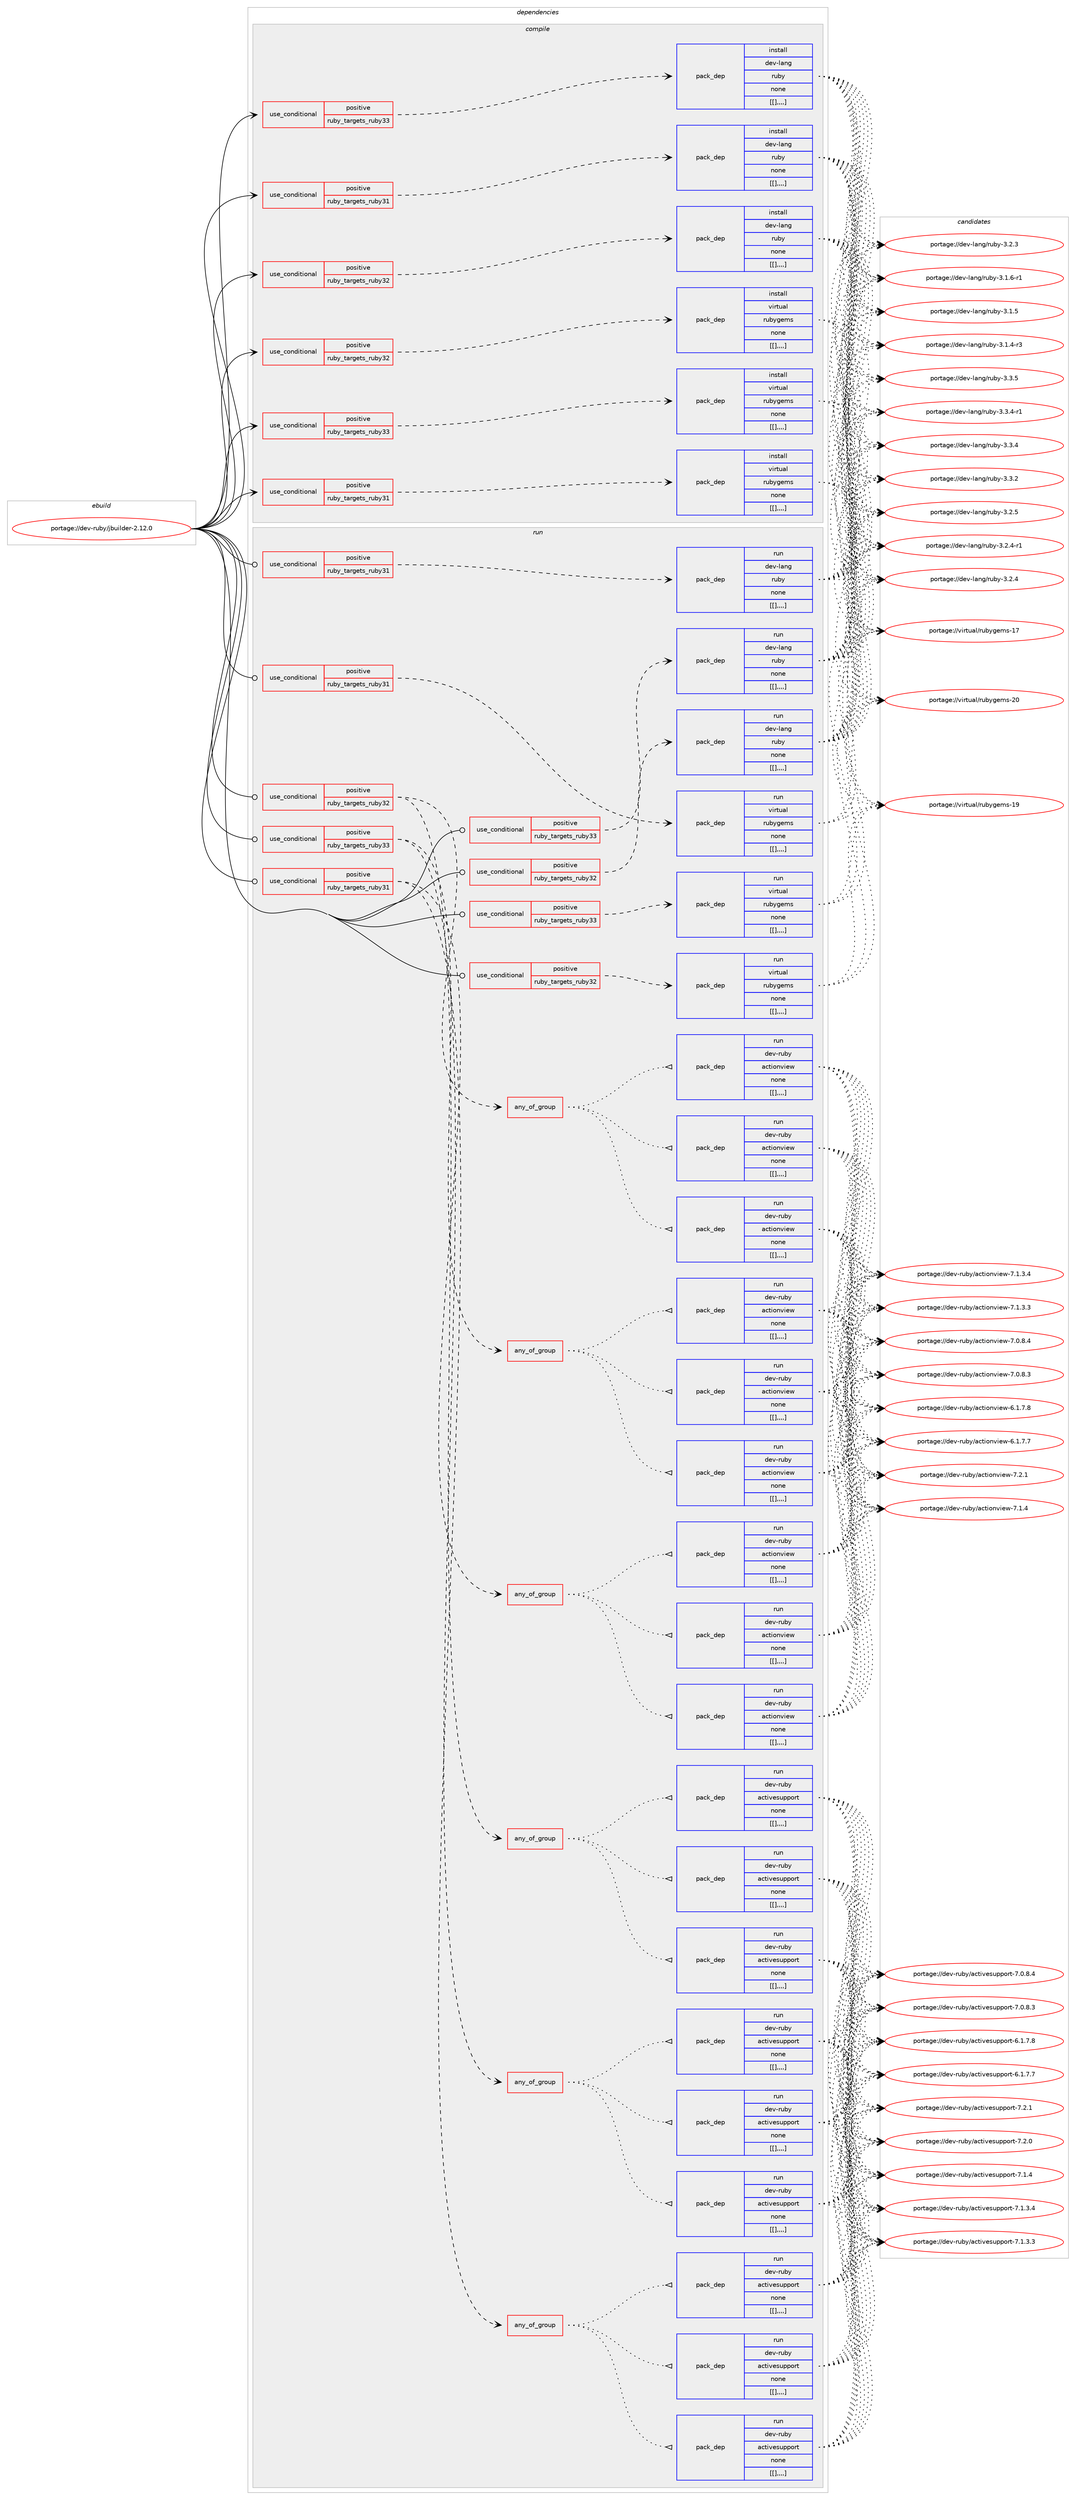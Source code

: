 digraph prolog {

# *************
# Graph options
# *************

newrank=true;
concentrate=true;
compound=true;
graph [rankdir=LR,fontname=Helvetica,fontsize=10,ranksep=1.5];#, ranksep=2.5, nodesep=0.2];
edge  [arrowhead=vee];
node  [fontname=Helvetica,fontsize=10];

# **********
# The ebuild
# **********

subgraph cluster_leftcol {
color=gray;
label=<<i>ebuild</i>>;
id [label="portage://dev-ruby/jbuilder-2.12.0", color=red, width=4, href="../dev-ruby/jbuilder-2.12.0.svg"];
}

# ****************
# The dependencies
# ****************

subgraph cluster_midcol {
color=gray;
label=<<i>dependencies</i>>;
subgraph cluster_compile {
fillcolor="#eeeeee";
style=filled;
label=<<i>compile</i>>;
subgraph cond50879 {
dependency190502 [label=<<TABLE BORDER="0" CELLBORDER="1" CELLSPACING="0" CELLPADDING="4"><TR><TD ROWSPAN="3" CELLPADDING="10">use_conditional</TD></TR><TR><TD>positive</TD></TR><TR><TD>ruby_targets_ruby31</TD></TR></TABLE>>, shape=none, color=red];
subgraph pack138301 {
dependency190503 [label=<<TABLE BORDER="0" CELLBORDER="1" CELLSPACING="0" CELLPADDING="4" WIDTH="220"><TR><TD ROWSPAN="6" CELLPADDING="30">pack_dep</TD></TR><TR><TD WIDTH="110">install</TD></TR><TR><TD>dev-lang</TD></TR><TR><TD>ruby</TD></TR><TR><TD>none</TD></TR><TR><TD>[[],,,,]</TD></TR></TABLE>>, shape=none, color=blue];
}
dependency190502:e -> dependency190503:w [weight=20,style="dashed",arrowhead="vee"];
}
id:e -> dependency190502:w [weight=20,style="solid",arrowhead="vee"];
subgraph cond50880 {
dependency190504 [label=<<TABLE BORDER="0" CELLBORDER="1" CELLSPACING="0" CELLPADDING="4"><TR><TD ROWSPAN="3" CELLPADDING="10">use_conditional</TD></TR><TR><TD>positive</TD></TR><TR><TD>ruby_targets_ruby31</TD></TR></TABLE>>, shape=none, color=red];
subgraph pack138302 {
dependency190505 [label=<<TABLE BORDER="0" CELLBORDER="1" CELLSPACING="0" CELLPADDING="4" WIDTH="220"><TR><TD ROWSPAN="6" CELLPADDING="30">pack_dep</TD></TR><TR><TD WIDTH="110">install</TD></TR><TR><TD>virtual</TD></TR><TR><TD>rubygems</TD></TR><TR><TD>none</TD></TR><TR><TD>[[],,,,]</TD></TR></TABLE>>, shape=none, color=blue];
}
dependency190504:e -> dependency190505:w [weight=20,style="dashed",arrowhead="vee"];
}
id:e -> dependency190504:w [weight=20,style="solid",arrowhead="vee"];
subgraph cond50881 {
dependency190506 [label=<<TABLE BORDER="0" CELLBORDER="1" CELLSPACING="0" CELLPADDING="4"><TR><TD ROWSPAN="3" CELLPADDING="10">use_conditional</TD></TR><TR><TD>positive</TD></TR><TR><TD>ruby_targets_ruby32</TD></TR></TABLE>>, shape=none, color=red];
subgraph pack138303 {
dependency190507 [label=<<TABLE BORDER="0" CELLBORDER="1" CELLSPACING="0" CELLPADDING="4" WIDTH="220"><TR><TD ROWSPAN="6" CELLPADDING="30">pack_dep</TD></TR><TR><TD WIDTH="110">install</TD></TR><TR><TD>dev-lang</TD></TR><TR><TD>ruby</TD></TR><TR><TD>none</TD></TR><TR><TD>[[],,,,]</TD></TR></TABLE>>, shape=none, color=blue];
}
dependency190506:e -> dependency190507:w [weight=20,style="dashed",arrowhead="vee"];
}
id:e -> dependency190506:w [weight=20,style="solid",arrowhead="vee"];
subgraph cond50882 {
dependency190508 [label=<<TABLE BORDER="0" CELLBORDER="1" CELLSPACING="0" CELLPADDING="4"><TR><TD ROWSPAN="3" CELLPADDING="10">use_conditional</TD></TR><TR><TD>positive</TD></TR><TR><TD>ruby_targets_ruby32</TD></TR></TABLE>>, shape=none, color=red];
subgraph pack138304 {
dependency190509 [label=<<TABLE BORDER="0" CELLBORDER="1" CELLSPACING="0" CELLPADDING="4" WIDTH="220"><TR><TD ROWSPAN="6" CELLPADDING="30">pack_dep</TD></TR><TR><TD WIDTH="110">install</TD></TR><TR><TD>virtual</TD></TR><TR><TD>rubygems</TD></TR><TR><TD>none</TD></TR><TR><TD>[[],,,,]</TD></TR></TABLE>>, shape=none, color=blue];
}
dependency190508:e -> dependency190509:w [weight=20,style="dashed",arrowhead="vee"];
}
id:e -> dependency190508:w [weight=20,style="solid",arrowhead="vee"];
subgraph cond50883 {
dependency190510 [label=<<TABLE BORDER="0" CELLBORDER="1" CELLSPACING="0" CELLPADDING="4"><TR><TD ROWSPAN="3" CELLPADDING="10">use_conditional</TD></TR><TR><TD>positive</TD></TR><TR><TD>ruby_targets_ruby33</TD></TR></TABLE>>, shape=none, color=red];
subgraph pack138305 {
dependency190511 [label=<<TABLE BORDER="0" CELLBORDER="1" CELLSPACING="0" CELLPADDING="4" WIDTH="220"><TR><TD ROWSPAN="6" CELLPADDING="30">pack_dep</TD></TR><TR><TD WIDTH="110">install</TD></TR><TR><TD>dev-lang</TD></TR><TR><TD>ruby</TD></TR><TR><TD>none</TD></TR><TR><TD>[[],,,,]</TD></TR></TABLE>>, shape=none, color=blue];
}
dependency190510:e -> dependency190511:w [weight=20,style="dashed",arrowhead="vee"];
}
id:e -> dependency190510:w [weight=20,style="solid",arrowhead="vee"];
subgraph cond50884 {
dependency190512 [label=<<TABLE BORDER="0" CELLBORDER="1" CELLSPACING="0" CELLPADDING="4"><TR><TD ROWSPAN="3" CELLPADDING="10">use_conditional</TD></TR><TR><TD>positive</TD></TR><TR><TD>ruby_targets_ruby33</TD></TR></TABLE>>, shape=none, color=red];
subgraph pack138306 {
dependency190513 [label=<<TABLE BORDER="0" CELLBORDER="1" CELLSPACING="0" CELLPADDING="4" WIDTH="220"><TR><TD ROWSPAN="6" CELLPADDING="30">pack_dep</TD></TR><TR><TD WIDTH="110">install</TD></TR><TR><TD>virtual</TD></TR><TR><TD>rubygems</TD></TR><TR><TD>none</TD></TR><TR><TD>[[],,,,]</TD></TR></TABLE>>, shape=none, color=blue];
}
dependency190512:e -> dependency190513:w [weight=20,style="dashed",arrowhead="vee"];
}
id:e -> dependency190512:w [weight=20,style="solid",arrowhead="vee"];
}
subgraph cluster_compileandrun {
fillcolor="#eeeeee";
style=filled;
label=<<i>compile and run</i>>;
}
subgraph cluster_run {
fillcolor="#eeeeee";
style=filled;
label=<<i>run</i>>;
subgraph cond50885 {
dependency190514 [label=<<TABLE BORDER="0" CELLBORDER="1" CELLSPACING="0" CELLPADDING="4"><TR><TD ROWSPAN="3" CELLPADDING="10">use_conditional</TD></TR><TR><TD>positive</TD></TR><TR><TD>ruby_targets_ruby31</TD></TR></TABLE>>, shape=none, color=red];
subgraph any1172 {
dependency190515 [label=<<TABLE BORDER="0" CELLBORDER="1" CELLSPACING="0" CELLPADDING="4"><TR><TD CELLPADDING="10">any_of_group</TD></TR></TABLE>>, shape=none, color=red];subgraph pack138307 {
dependency190516 [label=<<TABLE BORDER="0" CELLBORDER="1" CELLSPACING="0" CELLPADDING="4" WIDTH="220"><TR><TD ROWSPAN="6" CELLPADDING="30">pack_dep</TD></TR><TR><TD WIDTH="110">run</TD></TR><TR><TD>dev-ruby</TD></TR><TR><TD>activesupport</TD></TR><TR><TD>none</TD></TR><TR><TD>[[],,,,]</TD></TR></TABLE>>, shape=none, color=blue];
}
dependency190515:e -> dependency190516:w [weight=20,style="dotted",arrowhead="oinv"];
subgraph pack138308 {
dependency190517 [label=<<TABLE BORDER="0" CELLBORDER="1" CELLSPACING="0" CELLPADDING="4" WIDTH="220"><TR><TD ROWSPAN="6" CELLPADDING="30">pack_dep</TD></TR><TR><TD WIDTH="110">run</TD></TR><TR><TD>dev-ruby</TD></TR><TR><TD>activesupport</TD></TR><TR><TD>none</TD></TR><TR><TD>[[],,,,]</TD></TR></TABLE>>, shape=none, color=blue];
}
dependency190515:e -> dependency190517:w [weight=20,style="dotted",arrowhead="oinv"];
subgraph pack138309 {
dependency190518 [label=<<TABLE BORDER="0" CELLBORDER="1" CELLSPACING="0" CELLPADDING="4" WIDTH="220"><TR><TD ROWSPAN="6" CELLPADDING="30">pack_dep</TD></TR><TR><TD WIDTH="110">run</TD></TR><TR><TD>dev-ruby</TD></TR><TR><TD>activesupport</TD></TR><TR><TD>none</TD></TR><TR><TD>[[],,,,]</TD></TR></TABLE>>, shape=none, color=blue];
}
dependency190515:e -> dependency190518:w [weight=20,style="dotted",arrowhead="oinv"];
}
dependency190514:e -> dependency190515:w [weight=20,style="dashed",arrowhead="vee"];
subgraph any1173 {
dependency190519 [label=<<TABLE BORDER="0" CELLBORDER="1" CELLSPACING="0" CELLPADDING="4"><TR><TD CELLPADDING="10">any_of_group</TD></TR></TABLE>>, shape=none, color=red];subgraph pack138310 {
dependency190520 [label=<<TABLE BORDER="0" CELLBORDER="1" CELLSPACING="0" CELLPADDING="4" WIDTH="220"><TR><TD ROWSPAN="6" CELLPADDING="30">pack_dep</TD></TR><TR><TD WIDTH="110">run</TD></TR><TR><TD>dev-ruby</TD></TR><TR><TD>actionview</TD></TR><TR><TD>none</TD></TR><TR><TD>[[],,,,]</TD></TR></TABLE>>, shape=none, color=blue];
}
dependency190519:e -> dependency190520:w [weight=20,style="dotted",arrowhead="oinv"];
subgraph pack138311 {
dependency190521 [label=<<TABLE BORDER="0" CELLBORDER="1" CELLSPACING="0" CELLPADDING="4" WIDTH="220"><TR><TD ROWSPAN="6" CELLPADDING="30">pack_dep</TD></TR><TR><TD WIDTH="110">run</TD></TR><TR><TD>dev-ruby</TD></TR><TR><TD>actionview</TD></TR><TR><TD>none</TD></TR><TR><TD>[[],,,,]</TD></TR></TABLE>>, shape=none, color=blue];
}
dependency190519:e -> dependency190521:w [weight=20,style="dotted",arrowhead="oinv"];
subgraph pack138312 {
dependency190522 [label=<<TABLE BORDER="0" CELLBORDER="1" CELLSPACING="0" CELLPADDING="4" WIDTH="220"><TR><TD ROWSPAN="6" CELLPADDING="30">pack_dep</TD></TR><TR><TD WIDTH="110">run</TD></TR><TR><TD>dev-ruby</TD></TR><TR><TD>actionview</TD></TR><TR><TD>none</TD></TR><TR><TD>[[],,,,]</TD></TR></TABLE>>, shape=none, color=blue];
}
dependency190519:e -> dependency190522:w [weight=20,style="dotted",arrowhead="oinv"];
}
dependency190514:e -> dependency190519:w [weight=20,style="dashed",arrowhead="vee"];
}
id:e -> dependency190514:w [weight=20,style="solid",arrowhead="odot"];
subgraph cond50886 {
dependency190523 [label=<<TABLE BORDER="0" CELLBORDER="1" CELLSPACING="0" CELLPADDING="4"><TR><TD ROWSPAN="3" CELLPADDING="10">use_conditional</TD></TR><TR><TD>positive</TD></TR><TR><TD>ruby_targets_ruby31</TD></TR></TABLE>>, shape=none, color=red];
subgraph pack138313 {
dependency190524 [label=<<TABLE BORDER="0" CELLBORDER="1" CELLSPACING="0" CELLPADDING="4" WIDTH="220"><TR><TD ROWSPAN="6" CELLPADDING="30">pack_dep</TD></TR><TR><TD WIDTH="110">run</TD></TR><TR><TD>dev-lang</TD></TR><TR><TD>ruby</TD></TR><TR><TD>none</TD></TR><TR><TD>[[],,,,]</TD></TR></TABLE>>, shape=none, color=blue];
}
dependency190523:e -> dependency190524:w [weight=20,style="dashed",arrowhead="vee"];
}
id:e -> dependency190523:w [weight=20,style="solid",arrowhead="odot"];
subgraph cond50887 {
dependency190525 [label=<<TABLE BORDER="0" CELLBORDER="1" CELLSPACING="0" CELLPADDING="4"><TR><TD ROWSPAN="3" CELLPADDING="10">use_conditional</TD></TR><TR><TD>positive</TD></TR><TR><TD>ruby_targets_ruby31</TD></TR></TABLE>>, shape=none, color=red];
subgraph pack138314 {
dependency190526 [label=<<TABLE BORDER="0" CELLBORDER="1" CELLSPACING="0" CELLPADDING="4" WIDTH="220"><TR><TD ROWSPAN="6" CELLPADDING="30">pack_dep</TD></TR><TR><TD WIDTH="110">run</TD></TR><TR><TD>virtual</TD></TR><TR><TD>rubygems</TD></TR><TR><TD>none</TD></TR><TR><TD>[[],,,,]</TD></TR></TABLE>>, shape=none, color=blue];
}
dependency190525:e -> dependency190526:w [weight=20,style="dashed",arrowhead="vee"];
}
id:e -> dependency190525:w [weight=20,style="solid",arrowhead="odot"];
subgraph cond50888 {
dependency190527 [label=<<TABLE BORDER="0" CELLBORDER="1" CELLSPACING="0" CELLPADDING="4"><TR><TD ROWSPAN="3" CELLPADDING="10">use_conditional</TD></TR><TR><TD>positive</TD></TR><TR><TD>ruby_targets_ruby32</TD></TR></TABLE>>, shape=none, color=red];
subgraph any1174 {
dependency190528 [label=<<TABLE BORDER="0" CELLBORDER="1" CELLSPACING="0" CELLPADDING="4"><TR><TD CELLPADDING="10">any_of_group</TD></TR></TABLE>>, shape=none, color=red];subgraph pack138315 {
dependency190529 [label=<<TABLE BORDER="0" CELLBORDER="1" CELLSPACING="0" CELLPADDING="4" WIDTH="220"><TR><TD ROWSPAN="6" CELLPADDING="30">pack_dep</TD></TR><TR><TD WIDTH="110">run</TD></TR><TR><TD>dev-ruby</TD></TR><TR><TD>activesupport</TD></TR><TR><TD>none</TD></TR><TR><TD>[[],,,,]</TD></TR></TABLE>>, shape=none, color=blue];
}
dependency190528:e -> dependency190529:w [weight=20,style="dotted",arrowhead="oinv"];
subgraph pack138316 {
dependency190530 [label=<<TABLE BORDER="0" CELLBORDER="1" CELLSPACING="0" CELLPADDING="4" WIDTH="220"><TR><TD ROWSPAN="6" CELLPADDING="30">pack_dep</TD></TR><TR><TD WIDTH="110">run</TD></TR><TR><TD>dev-ruby</TD></TR><TR><TD>activesupport</TD></TR><TR><TD>none</TD></TR><TR><TD>[[],,,,]</TD></TR></TABLE>>, shape=none, color=blue];
}
dependency190528:e -> dependency190530:w [weight=20,style="dotted",arrowhead="oinv"];
subgraph pack138317 {
dependency190531 [label=<<TABLE BORDER="0" CELLBORDER="1" CELLSPACING="0" CELLPADDING="4" WIDTH="220"><TR><TD ROWSPAN="6" CELLPADDING="30">pack_dep</TD></TR><TR><TD WIDTH="110">run</TD></TR><TR><TD>dev-ruby</TD></TR><TR><TD>activesupport</TD></TR><TR><TD>none</TD></TR><TR><TD>[[],,,,]</TD></TR></TABLE>>, shape=none, color=blue];
}
dependency190528:e -> dependency190531:w [weight=20,style="dotted",arrowhead="oinv"];
}
dependency190527:e -> dependency190528:w [weight=20,style="dashed",arrowhead="vee"];
subgraph any1175 {
dependency190532 [label=<<TABLE BORDER="0" CELLBORDER="1" CELLSPACING="0" CELLPADDING="4"><TR><TD CELLPADDING="10">any_of_group</TD></TR></TABLE>>, shape=none, color=red];subgraph pack138318 {
dependency190533 [label=<<TABLE BORDER="0" CELLBORDER="1" CELLSPACING="0" CELLPADDING="4" WIDTH="220"><TR><TD ROWSPAN="6" CELLPADDING="30">pack_dep</TD></TR><TR><TD WIDTH="110">run</TD></TR><TR><TD>dev-ruby</TD></TR><TR><TD>actionview</TD></TR><TR><TD>none</TD></TR><TR><TD>[[],,,,]</TD></TR></TABLE>>, shape=none, color=blue];
}
dependency190532:e -> dependency190533:w [weight=20,style="dotted",arrowhead="oinv"];
subgraph pack138319 {
dependency190534 [label=<<TABLE BORDER="0" CELLBORDER="1" CELLSPACING="0" CELLPADDING="4" WIDTH="220"><TR><TD ROWSPAN="6" CELLPADDING="30">pack_dep</TD></TR><TR><TD WIDTH="110">run</TD></TR><TR><TD>dev-ruby</TD></TR><TR><TD>actionview</TD></TR><TR><TD>none</TD></TR><TR><TD>[[],,,,]</TD></TR></TABLE>>, shape=none, color=blue];
}
dependency190532:e -> dependency190534:w [weight=20,style="dotted",arrowhead="oinv"];
subgraph pack138320 {
dependency190535 [label=<<TABLE BORDER="0" CELLBORDER="1" CELLSPACING="0" CELLPADDING="4" WIDTH="220"><TR><TD ROWSPAN="6" CELLPADDING="30">pack_dep</TD></TR><TR><TD WIDTH="110">run</TD></TR><TR><TD>dev-ruby</TD></TR><TR><TD>actionview</TD></TR><TR><TD>none</TD></TR><TR><TD>[[],,,,]</TD></TR></TABLE>>, shape=none, color=blue];
}
dependency190532:e -> dependency190535:w [weight=20,style="dotted",arrowhead="oinv"];
}
dependency190527:e -> dependency190532:w [weight=20,style="dashed",arrowhead="vee"];
}
id:e -> dependency190527:w [weight=20,style="solid",arrowhead="odot"];
subgraph cond50889 {
dependency190536 [label=<<TABLE BORDER="0" CELLBORDER="1" CELLSPACING="0" CELLPADDING="4"><TR><TD ROWSPAN="3" CELLPADDING="10">use_conditional</TD></TR><TR><TD>positive</TD></TR><TR><TD>ruby_targets_ruby32</TD></TR></TABLE>>, shape=none, color=red];
subgraph pack138321 {
dependency190537 [label=<<TABLE BORDER="0" CELLBORDER="1" CELLSPACING="0" CELLPADDING="4" WIDTH="220"><TR><TD ROWSPAN="6" CELLPADDING="30">pack_dep</TD></TR><TR><TD WIDTH="110">run</TD></TR><TR><TD>dev-lang</TD></TR><TR><TD>ruby</TD></TR><TR><TD>none</TD></TR><TR><TD>[[],,,,]</TD></TR></TABLE>>, shape=none, color=blue];
}
dependency190536:e -> dependency190537:w [weight=20,style="dashed",arrowhead="vee"];
}
id:e -> dependency190536:w [weight=20,style="solid",arrowhead="odot"];
subgraph cond50890 {
dependency190538 [label=<<TABLE BORDER="0" CELLBORDER="1" CELLSPACING="0" CELLPADDING="4"><TR><TD ROWSPAN="3" CELLPADDING="10">use_conditional</TD></TR><TR><TD>positive</TD></TR><TR><TD>ruby_targets_ruby32</TD></TR></TABLE>>, shape=none, color=red];
subgraph pack138322 {
dependency190539 [label=<<TABLE BORDER="0" CELLBORDER="1" CELLSPACING="0" CELLPADDING="4" WIDTH="220"><TR><TD ROWSPAN="6" CELLPADDING="30">pack_dep</TD></TR><TR><TD WIDTH="110">run</TD></TR><TR><TD>virtual</TD></TR><TR><TD>rubygems</TD></TR><TR><TD>none</TD></TR><TR><TD>[[],,,,]</TD></TR></TABLE>>, shape=none, color=blue];
}
dependency190538:e -> dependency190539:w [weight=20,style="dashed",arrowhead="vee"];
}
id:e -> dependency190538:w [weight=20,style="solid",arrowhead="odot"];
subgraph cond50891 {
dependency190540 [label=<<TABLE BORDER="0" CELLBORDER="1" CELLSPACING="0" CELLPADDING="4"><TR><TD ROWSPAN="3" CELLPADDING="10">use_conditional</TD></TR><TR><TD>positive</TD></TR><TR><TD>ruby_targets_ruby33</TD></TR></TABLE>>, shape=none, color=red];
subgraph any1176 {
dependency190541 [label=<<TABLE BORDER="0" CELLBORDER="1" CELLSPACING="0" CELLPADDING="4"><TR><TD CELLPADDING="10">any_of_group</TD></TR></TABLE>>, shape=none, color=red];subgraph pack138323 {
dependency190542 [label=<<TABLE BORDER="0" CELLBORDER="1" CELLSPACING="0" CELLPADDING="4" WIDTH="220"><TR><TD ROWSPAN="6" CELLPADDING="30">pack_dep</TD></TR><TR><TD WIDTH="110">run</TD></TR><TR><TD>dev-ruby</TD></TR><TR><TD>activesupport</TD></TR><TR><TD>none</TD></TR><TR><TD>[[],,,,]</TD></TR></TABLE>>, shape=none, color=blue];
}
dependency190541:e -> dependency190542:w [weight=20,style="dotted",arrowhead="oinv"];
subgraph pack138324 {
dependency190543 [label=<<TABLE BORDER="0" CELLBORDER="1" CELLSPACING="0" CELLPADDING="4" WIDTH="220"><TR><TD ROWSPAN="6" CELLPADDING="30">pack_dep</TD></TR><TR><TD WIDTH="110">run</TD></TR><TR><TD>dev-ruby</TD></TR><TR><TD>activesupport</TD></TR><TR><TD>none</TD></TR><TR><TD>[[],,,,]</TD></TR></TABLE>>, shape=none, color=blue];
}
dependency190541:e -> dependency190543:w [weight=20,style="dotted",arrowhead="oinv"];
subgraph pack138325 {
dependency190544 [label=<<TABLE BORDER="0" CELLBORDER="1" CELLSPACING="0" CELLPADDING="4" WIDTH="220"><TR><TD ROWSPAN="6" CELLPADDING="30">pack_dep</TD></TR><TR><TD WIDTH="110">run</TD></TR><TR><TD>dev-ruby</TD></TR><TR><TD>activesupport</TD></TR><TR><TD>none</TD></TR><TR><TD>[[],,,,]</TD></TR></TABLE>>, shape=none, color=blue];
}
dependency190541:e -> dependency190544:w [weight=20,style="dotted",arrowhead="oinv"];
}
dependency190540:e -> dependency190541:w [weight=20,style="dashed",arrowhead="vee"];
subgraph any1177 {
dependency190545 [label=<<TABLE BORDER="0" CELLBORDER="1" CELLSPACING="0" CELLPADDING="4"><TR><TD CELLPADDING="10">any_of_group</TD></TR></TABLE>>, shape=none, color=red];subgraph pack138326 {
dependency190546 [label=<<TABLE BORDER="0" CELLBORDER="1" CELLSPACING="0" CELLPADDING="4" WIDTH="220"><TR><TD ROWSPAN="6" CELLPADDING="30">pack_dep</TD></TR><TR><TD WIDTH="110">run</TD></TR><TR><TD>dev-ruby</TD></TR><TR><TD>actionview</TD></TR><TR><TD>none</TD></TR><TR><TD>[[],,,,]</TD></TR></TABLE>>, shape=none, color=blue];
}
dependency190545:e -> dependency190546:w [weight=20,style="dotted",arrowhead="oinv"];
subgraph pack138327 {
dependency190547 [label=<<TABLE BORDER="0" CELLBORDER="1" CELLSPACING="0" CELLPADDING="4" WIDTH="220"><TR><TD ROWSPAN="6" CELLPADDING="30">pack_dep</TD></TR><TR><TD WIDTH="110">run</TD></TR><TR><TD>dev-ruby</TD></TR><TR><TD>actionview</TD></TR><TR><TD>none</TD></TR><TR><TD>[[],,,,]</TD></TR></TABLE>>, shape=none, color=blue];
}
dependency190545:e -> dependency190547:w [weight=20,style="dotted",arrowhead="oinv"];
subgraph pack138328 {
dependency190548 [label=<<TABLE BORDER="0" CELLBORDER="1" CELLSPACING="0" CELLPADDING="4" WIDTH="220"><TR><TD ROWSPAN="6" CELLPADDING="30">pack_dep</TD></TR><TR><TD WIDTH="110">run</TD></TR><TR><TD>dev-ruby</TD></TR><TR><TD>actionview</TD></TR><TR><TD>none</TD></TR><TR><TD>[[],,,,]</TD></TR></TABLE>>, shape=none, color=blue];
}
dependency190545:e -> dependency190548:w [weight=20,style="dotted",arrowhead="oinv"];
}
dependency190540:e -> dependency190545:w [weight=20,style="dashed",arrowhead="vee"];
}
id:e -> dependency190540:w [weight=20,style="solid",arrowhead="odot"];
subgraph cond50892 {
dependency190549 [label=<<TABLE BORDER="0" CELLBORDER="1" CELLSPACING="0" CELLPADDING="4"><TR><TD ROWSPAN="3" CELLPADDING="10">use_conditional</TD></TR><TR><TD>positive</TD></TR><TR><TD>ruby_targets_ruby33</TD></TR></TABLE>>, shape=none, color=red];
subgraph pack138329 {
dependency190550 [label=<<TABLE BORDER="0" CELLBORDER="1" CELLSPACING="0" CELLPADDING="4" WIDTH="220"><TR><TD ROWSPAN="6" CELLPADDING="30">pack_dep</TD></TR><TR><TD WIDTH="110">run</TD></TR><TR><TD>dev-lang</TD></TR><TR><TD>ruby</TD></TR><TR><TD>none</TD></TR><TR><TD>[[],,,,]</TD></TR></TABLE>>, shape=none, color=blue];
}
dependency190549:e -> dependency190550:w [weight=20,style="dashed",arrowhead="vee"];
}
id:e -> dependency190549:w [weight=20,style="solid",arrowhead="odot"];
subgraph cond50893 {
dependency190551 [label=<<TABLE BORDER="0" CELLBORDER="1" CELLSPACING="0" CELLPADDING="4"><TR><TD ROWSPAN="3" CELLPADDING="10">use_conditional</TD></TR><TR><TD>positive</TD></TR><TR><TD>ruby_targets_ruby33</TD></TR></TABLE>>, shape=none, color=red];
subgraph pack138330 {
dependency190552 [label=<<TABLE BORDER="0" CELLBORDER="1" CELLSPACING="0" CELLPADDING="4" WIDTH="220"><TR><TD ROWSPAN="6" CELLPADDING="30">pack_dep</TD></TR><TR><TD WIDTH="110">run</TD></TR><TR><TD>virtual</TD></TR><TR><TD>rubygems</TD></TR><TR><TD>none</TD></TR><TR><TD>[[],,,,]</TD></TR></TABLE>>, shape=none, color=blue];
}
dependency190551:e -> dependency190552:w [weight=20,style="dashed",arrowhead="vee"];
}
id:e -> dependency190551:w [weight=20,style="solid",arrowhead="odot"];
}
}

# **************
# The candidates
# **************

subgraph cluster_choices {
rank=same;
color=gray;
label=<<i>candidates</i>>;

subgraph choice138301 {
color=black;
nodesep=1;
choice10010111845108971101034711411798121455146514653 [label="portage://dev-lang/ruby-3.3.5", color=red, width=4,href="../dev-lang/ruby-3.3.5.svg"];
choice100101118451089711010347114117981214551465146524511449 [label="portage://dev-lang/ruby-3.3.4-r1", color=red, width=4,href="../dev-lang/ruby-3.3.4-r1.svg"];
choice10010111845108971101034711411798121455146514652 [label="portage://dev-lang/ruby-3.3.4", color=red, width=4,href="../dev-lang/ruby-3.3.4.svg"];
choice10010111845108971101034711411798121455146514650 [label="portage://dev-lang/ruby-3.3.2", color=red, width=4,href="../dev-lang/ruby-3.3.2.svg"];
choice10010111845108971101034711411798121455146504653 [label="portage://dev-lang/ruby-3.2.5", color=red, width=4,href="../dev-lang/ruby-3.2.5.svg"];
choice100101118451089711010347114117981214551465046524511449 [label="portage://dev-lang/ruby-3.2.4-r1", color=red, width=4,href="../dev-lang/ruby-3.2.4-r1.svg"];
choice10010111845108971101034711411798121455146504652 [label="portage://dev-lang/ruby-3.2.4", color=red, width=4,href="../dev-lang/ruby-3.2.4.svg"];
choice10010111845108971101034711411798121455146504651 [label="portage://dev-lang/ruby-3.2.3", color=red, width=4,href="../dev-lang/ruby-3.2.3.svg"];
choice100101118451089711010347114117981214551464946544511449 [label="portage://dev-lang/ruby-3.1.6-r1", color=red, width=4,href="../dev-lang/ruby-3.1.6-r1.svg"];
choice10010111845108971101034711411798121455146494653 [label="portage://dev-lang/ruby-3.1.5", color=red, width=4,href="../dev-lang/ruby-3.1.5.svg"];
choice100101118451089711010347114117981214551464946524511451 [label="portage://dev-lang/ruby-3.1.4-r3", color=red, width=4,href="../dev-lang/ruby-3.1.4-r3.svg"];
dependency190503:e -> choice10010111845108971101034711411798121455146514653:w [style=dotted,weight="100"];
dependency190503:e -> choice100101118451089711010347114117981214551465146524511449:w [style=dotted,weight="100"];
dependency190503:e -> choice10010111845108971101034711411798121455146514652:w [style=dotted,weight="100"];
dependency190503:e -> choice10010111845108971101034711411798121455146514650:w [style=dotted,weight="100"];
dependency190503:e -> choice10010111845108971101034711411798121455146504653:w [style=dotted,weight="100"];
dependency190503:e -> choice100101118451089711010347114117981214551465046524511449:w [style=dotted,weight="100"];
dependency190503:e -> choice10010111845108971101034711411798121455146504652:w [style=dotted,weight="100"];
dependency190503:e -> choice10010111845108971101034711411798121455146504651:w [style=dotted,weight="100"];
dependency190503:e -> choice100101118451089711010347114117981214551464946544511449:w [style=dotted,weight="100"];
dependency190503:e -> choice10010111845108971101034711411798121455146494653:w [style=dotted,weight="100"];
dependency190503:e -> choice100101118451089711010347114117981214551464946524511451:w [style=dotted,weight="100"];
}
subgraph choice138302 {
color=black;
nodesep=1;
choice118105114116117971084711411798121103101109115455048 [label="portage://virtual/rubygems-20", color=red, width=4,href="../virtual/rubygems-20.svg"];
choice118105114116117971084711411798121103101109115454957 [label="portage://virtual/rubygems-19", color=red, width=4,href="../virtual/rubygems-19.svg"];
choice118105114116117971084711411798121103101109115454955 [label="portage://virtual/rubygems-17", color=red, width=4,href="../virtual/rubygems-17.svg"];
dependency190505:e -> choice118105114116117971084711411798121103101109115455048:w [style=dotted,weight="100"];
dependency190505:e -> choice118105114116117971084711411798121103101109115454957:w [style=dotted,weight="100"];
dependency190505:e -> choice118105114116117971084711411798121103101109115454955:w [style=dotted,weight="100"];
}
subgraph choice138303 {
color=black;
nodesep=1;
choice10010111845108971101034711411798121455146514653 [label="portage://dev-lang/ruby-3.3.5", color=red, width=4,href="../dev-lang/ruby-3.3.5.svg"];
choice100101118451089711010347114117981214551465146524511449 [label="portage://dev-lang/ruby-3.3.4-r1", color=red, width=4,href="../dev-lang/ruby-3.3.4-r1.svg"];
choice10010111845108971101034711411798121455146514652 [label="portage://dev-lang/ruby-3.3.4", color=red, width=4,href="../dev-lang/ruby-3.3.4.svg"];
choice10010111845108971101034711411798121455146514650 [label="portage://dev-lang/ruby-3.3.2", color=red, width=4,href="../dev-lang/ruby-3.3.2.svg"];
choice10010111845108971101034711411798121455146504653 [label="portage://dev-lang/ruby-3.2.5", color=red, width=4,href="../dev-lang/ruby-3.2.5.svg"];
choice100101118451089711010347114117981214551465046524511449 [label="portage://dev-lang/ruby-3.2.4-r1", color=red, width=4,href="../dev-lang/ruby-3.2.4-r1.svg"];
choice10010111845108971101034711411798121455146504652 [label="portage://dev-lang/ruby-3.2.4", color=red, width=4,href="../dev-lang/ruby-3.2.4.svg"];
choice10010111845108971101034711411798121455146504651 [label="portage://dev-lang/ruby-3.2.3", color=red, width=4,href="../dev-lang/ruby-3.2.3.svg"];
choice100101118451089711010347114117981214551464946544511449 [label="portage://dev-lang/ruby-3.1.6-r1", color=red, width=4,href="../dev-lang/ruby-3.1.6-r1.svg"];
choice10010111845108971101034711411798121455146494653 [label="portage://dev-lang/ruby-3.1.5", color=red, width=4,href="../dev-lang/ruby-3.1.5.svg"];
choice100101118451089711010347114117981214551464946524511451 [label="portage://dev-lang/ruby-3.1.4-r3", color=red, width=4,href="../dev-lang/ruby-3.1.4-r3.svg"];
dependency190507:e -> choice10010111845108971101034711411798121455146514653:w [style=dotted,weight="100"];
dependency190507:e -> choice100101118451089711010347114117981214551465146524511449:w [style=dotted,weight="100"];
dependency190507:e -> choice10010111845108971101034711411798121455146514652:w [style=dotted,weight="100"];
dependency190507:e -> choice10010111845108971101034711411798121455146514650:w [style=dotted,weight="100"];
dependency190507:e -> choice10010111845108971101034711411798121455146504653:w [style=dotted,weight="100"];
dependency190507:e -> choice100101118451089711010347114117981214551465046524511449:w [style=dotted,weight="100"];
dependency190507:e -> choice10010111845108971101034711411798121455146504652:w [style=dotted,weight="100"];
dependency190507:e -> choice10010111845108971101034711411798121455146504651:w [style=dotted,weight="100"];
dependency190507:e -> choice100101118451089711010347114117981214551464946544511449:w [style=dotted,weight="100"];
dependency190507:e -> choice10010111845108971101034711411798121455146494653:w [style=dotted,weight="100"];
dependency190507:e -> choice100101118451089711010347114117981214551464946524511451:w [style=dotted,weight="100"];
}
subgraph choice138304 {
color=black;
nodesep=1;
choice118105114116117971084711411798121103101109115455048 [label="portage://virtual/rubygems-20", color=red, width=4,href="../virtual/rubygems-20.svg"];
choice118105114116117971084711411798121103101109115454957 [label="portage://virtual/rubygems-19", color=red, width=4,href="../virtual/rubygems-19.svg"];
choice118105114116117971084711411798121103101109115454955 [label="portage://virtual/rubygems-17", color=red, width=4,href="../virtual/rubygems-17.svg"];
dependency190509:e -> choice118105114116117971084711411798121103101109115455048:w [style=dotted,weight="100"];
dependency190509:e -> choice118105114116117971084711411798121103101109115454957:w [style=dotted,weight="100"];
dependency190509:e -> choice118105114116117971084711411798121103101109115454955:w [style=dotted,weight="100"];
}
subgraph choice138305 {
color=black;
nodesep=1;
choice10010111845108971101034711411798121455146514653 [label="portage://dev-lang/ruby-3.3.5", color=red, width=4,href="../dev-lang/ruby-3.3.5.svg"];
choice100101118451089711010347114117981214551465146524511449 [label="portage://dev-lang/ruby-3.3.4-r1", color=red, width=4,href="../dev-lang/ruby-3.3.4-r1.svg"];
choice10010111845108971101034711411798121455146514652 [label="portage://dev-lang/ruby-3.3.4", color=red, width=4,href="../dev-lang/ruby-3.3.4.svg"];
choice10010111845108971101034711411798121455146514650 [label="portage://dev-lang/ruby-3.3.2", color=red, width=4,href="../dev-lang/ruby-3.3.2.svg"];
choice10010111845108971101034711411798121455146504653 [label="portage://dev-lang/ruby-3.2.5", color=red, width=4,href="../dev-lang/ruby-3.2.5.svg"];
choice100101118451089711010347114117981214551465046524511449 [label="portage://dev-lang/ruby-3.2.4-r1", color=red, width=4,href="../dev-lang/ruby-3.2.4-r1.svg"];
choice10010111845108971101034711411798121455146504652 [label="portage://dev-lang/ruby-3.2.4", color=red, width=4,href="../dev-lang/ruby-3.2.4.svg"];
choice10010111845108971101034711411798121455146504651 [label="portage://dev-lang/ruby-3.2.3", color=red, width=4,href="../dev-lang/ruby-3.2.3.svg"];
choice100101118451089711010347114117981214551464946544511449 [label="portage://dev-lang/ruby-3.1.6-r1", color=red, width=4,href="../dev-lang/ruby-3.1.6-r1.svg"];
choice10010111845108971101034711411798121455146494653 [label="portage://dev-lang/ruby-3.1.5", color=red, width=4,href="../dev-lang/ruby-3.1.5.svg"];
choice100101118451089711010347114117981214551464946524511451 [label="portage://dev-lang/ruby-3.1.4-r3", color=red, width=4,href="../dev-lang/ruby-3.1.4-r3.svg"];
dependency190511:e -> choice10010111845108971101034711411798121455146514653:w [style=dotted,weight="100"];
dependency190511:e -> choice100101118451089711010347114117981214551465146524511449:w [style=dotted,weight="100"];
dependency190511:e -> choice10010111845108971101034711411798121455146514652:w [style=dotted,weight="100"];
dependency190511:e -> choice10010111845108971101034711411798121455146514650:w [style=dotted,weight="100"];
dependency190511:e -> choice10010111845108971101034711411798121455146504653:w [style=dotted,weight="100"];
dependency190511:e -> choice100101118451089711010347114117981214551465046524511449:w [style=dotted,weight="100"];
dependency190511:e -> choice10010111845108971101034711411798121455146504652:w [style=dotted,weight="100"];
dependency190511:e -> choice10010111845108971101034711411798121455146504651:w [style=dotted,weight="100"];
dependency190511:e -> choice100101118451089711010347114117981214551464946544511449:w [style=dotted,weight="100"];
dependency190511:e -> choice10010111845108971101034711411798121455146494653:w [style=dotted,weight="100"];
dependency190511:e -> choice100101118451089711010347114117981214551464946524511451:w [style=dotted,weight="100"];
}
subgraph choice138306 {
color=black;
nodesep=1;
choice118105114116117971084711411798121103101109115455048 [label="portage://virtual/rubygems-20", color=red, width=4,href="../virtual/rubygems-20.svg"];
choice118105114116117971084711411798121103101109115454957 [label="portage://virtual/rubygems-19", color=red, width=4,href="../virtual/rubygems-19.svg"];
choice118105114116117971084711411798121103101109115454955 [label="portage://virtual/rubygems-17", color=red, width=4,href="../virtual/rubygems-17.svg"];
dependency190513:e -> choice118105114116117971084711411798121103101109115455048:w [style=dotted,weight="100"];
dependency190513:e -> choice118105114116117971084711411798121103101109115454957:w [style=dotted,weight="100"];
dependency190513:e -> choice118105114116117971084711411798121103101109115454955:w [style=dotted,weight="100"];
}
subgraph choice138307 {
color=black;
nodesep=1;
choice1001011184511411798121479799116105118101115117112112111114116455546504649 [label="portage://dev-ruby/activesupport-7.2.1", color=red, width=4,href="../dev-ruby/activesupport-7.2.1.svg"];
choice1001011184511411798121479799116105118101115117112112111114116455546504648 [label="portage://dev-ruby/activesupport-7.2.0", color=red, width=4,href="../dev-ruby/activesupport-7.2.0.svg"];
choice1001011184511411798121479799116105118101115117112112111114116455546494652 [label="portage://dev-ruby/activesupport-7.1.4", color=red, width=4,href="../dev-ruby/activesupport-7.1.4.svg"];
choice10010111845114117981214797991161051181011151171121121111141164555464946514652 [label="portage://dev-ruby/activesupport-7.1.3.4", color=red, width=4,href="../dev-ruby/activesupport-7.1.3.4.svg"];
choice10010111845114117981214797991161051181011151171121121111141164555464946514651 [label="portage://dev-ruby/activesupport-7.1.3.3", color=red, width=4,href="../dev-ruby/activesupport-7.1.3.3.svg"];
choice10010111845114117981214797991161051181011151171121121111141164555464846564652 [label="portage://dev-ruby/activesupport-7.0.8.4", color=red, width=4,href="../dev-ruby/activesupport-7.0.8.4.svg"];
choice10010111845114117981214797991161051181011151171121121111141164555464846564651 [label="portage://dev-ruby/activesupport-7.0.8.3", color=red, width=4,href="../dev-ruby/activesupport-7.0.8.3.svg"];
choice10010111845114117981214797991161051181011151171121121111141164554464946554656 [label="portage://dev-ruby/activesupport-6.1.7.8", color=red, width=4,href="../dev-ruby/activesupport-6.1.7.8.svg"];
choice10010111845114117981214797991161051181011151171121121111141164554464946554655 [label="portage://dev-ruby/activesupport-6.1.7.7", color=red, width=4,href="../dev-ruby/activesupport-6.1.7.7.svg"];
dependency190516:e -> choice1001011184511411798121479799116105118101115117112112111114116455546504649:w [style=dotted,weight="100"];
dependency190516:e -> choice1001011184511411798121479799116105118101115117112112111114116455546504648:w [style=dotted,weight="100"];
dependency190516:e -> choice1001011184511411798121479799116105118101115117112112111114116455546494652:w [style=dotted,weight="100"];
dependency190516:e -> choice10010111845114117981214797991161051181011151171121121111141164555464946514652:w [style=dotted,weight="100"];
dependency190516:e -> choice10010111845114117981214797991161051181011151171121121111141164555464946514651:w [style=dotted,weight="100"];
dependency190516:e -> choice10010111845114117981214797991161051181011151171121121111141164555464846564652:w [style=dotted,weight="100"];
dependency190516:e -> choice10010111845114117981214797991161051181011151171121121111141164555464846564651:w [style=dotted,weight="100"];
dependency190516:e -> choice10010111845114117981214797991161051181011151171121121111141164554464946554656:w [style=dotted,weight="100"];
dependency190516:e -> choice10010111845114117981214797991161051181011151171121121111141164554464946554655:w [style=dotted,weight="100"];
}
subgraph choice138308 {
color=black;
nodesep=1;
choice1001011184511411798121479799116105118101115117112112111114116455546504649 [label="portage://dev-ruby/activesupport-7.2.1", color=red, width=4,href="../dev-ruby/activesupport-7.2.1.svg"];
choice1001011184511411798121479799116105118101115117112112111114116455546504648 [label="portage://dev-ruby/activesupport-7.2.0", color=red, width=4,href="../dev-ruby/activesupport-7.2.0.svg"];
choice1001011184511411798121479799116105118101115117112112111114116455546494652 [label="portage://dev-ruby/activesupport-7.1.4", color=red, width=4,href="../dev-ruby/activesupport-7.1.4.svg"];
choice10010111845114117981214797991161051181011151171121121111141164555464946514652 [label="portage://dev-ruby/activesupport-7.1.3.4", color=red, width=4,href="../dev-ruby/activesupport-7.1.3.4.svg"];
choice10010111845114117981214797991161051181011151171121121111141164555464946514651 [label="portage://dev-ruby/activesupport-7.1.3.3", color=red, width=4,href="../dev-ruby/activesupport-7.1.3.3.svg"];
choice10010111845114117981214797991161051181011151171121121111141164555464846564652 [label="portage://dev-ruby/activesupport-7.0.8.4", color=red, width=4,href="../dev-ruby/activesupport-7.0.8.4.svg"];
choice10010111845114117981214797991161051181011151171121121111141164555464846564651 [label="portage://dev-ruby/activesupport-7.0.8.3", color=red, width=4,href="../dev-ruby/activesupport-7.0.8.3.svg"];
choice10010111845114117981214797991161051181011151171121121111141164554464946554656 [label="portage://dev-ruby/activesupport-6.1.7.8", color=red, width=4,href="../dev-ruby/activesupport-6.1.7.8.svg"];
choice10010111845114117981214797991161051181011151171121121111141164554464946554655 [label="portage://dev-ruby/activesupport-6.1.7.7", color=red, width=4,href="../dev-ruby/activesupport-6.1.7.7.svg"];
dependency190517:e -> choice1001011184511411798121479799116105118101115117112112111114116455546504649:w [style=dotted,weight="100"];
dependency190517:e -> choice1001011184511411798121479799116105118101115117112112111114116455546504648:w [style=dotted,weight="100"];
dependency190517:e -> choice1001011184511411798121479799116105118101115117112112111114116455546494652:w [style=dotted,weight="100"];
dependency190517:e -> choice10010111845114117981214797991161051181011151171121121111141164555464946514652:w [style=dotted,weight="100"];
dependency190517:e -> choice10010111845114117981214797991161051181011151171121121111141164555464946514651:w [style=dotted,weight="100"];
dependency190517:e -> choice10010111845114117981214797991161051181011151171121121111141164555464846564652:w [style=dotted,weight="100"];
dependency190517:e -> choice10010111845114117981214797991161051181011151171121121111141164555464846564651:w [style=dotted,weight="100"];
dependency190517:e -> choice10010111845114117981214797991161051181011151171121121111141164554464946554656:w [style=dotted,weight="100"];
dependency190517:e -> choice10010111845114117981214797991161051181011151171121121111141164554464946554655:w [style=dotted,weight="100"];
}
subgraph choice138309 {
color=black;
nodesep=1;
choice1001011184511411798121479799116105118101115117112112111114116455546504649 [label="portage://dev-ruby/activesupport-7.2.1", color=red, width=4,href="../dev-ruby/activesupport-7.2.1.svg"];
choice1001011184511411798121479799116105118101115117112112111114116455546504648 [label="portage://dev-ruby/activesupport-7.2.0", color=red, width=4,href="../dev-ruby/activesupport-7.2.0.svg"];
choice1001011184511411798121479799116105118101115117112112111114116455546494652 [label="portage://dev-ruby/activesupport-7.1.4", color=red, width=4,href="../dev-ruby/activesupport-7.1.4.svg"];
choice10010111845114117981214797991161051181011151171121121111141164555464946514652 [label="portage://dev-ruby/activesupport-7.1.3.4", color=red, width=4,href="../dev-ruby/activesupport-7.1.3.4.svg"];
choice10010111845114117981214797991161051181011151171121121111141164555464946514651 [label="portage://dev-ruby/activesupport-7.1.3.3", color=red, width=4,href="../dev-ruby/activesupport-7.1.3.3.svg"];
choice10010111845114117981214797991161051181011151171121121111141164555464846564652 [label="portage://dev-ruby/activesupport-7.0.8.4", color=red, width=4,href="../dev-ruby/activesupport-7.0.8.4.svg"];
choice10010111845114117981214797991161051181011151171121121111141164555464846564651 [label="portage://dev-ruby/activesupport-7.0.8.3", color=red, width=4,href="../dev-ruby/activesupport-7.0.8.3.svg"];
choice10010111845114117981214797991161051181011151171121121111141164554464946554656 [label="portage://dev-ruby/activesupport-6.1.7.8", color=red, width=4,href="../dev-ruby/activesupport-6.1.7.8.svg"];
choice10010111845114117981214797991161051181011151171121121111141164554464946554655 [label="portage://dev-ruby/activesupport-6.1.7.7", color=red, width=4,href="../dev-ruby/activesupport-6.1.7.7.svg"];
dependency190518:e -> choice1001011184511411798121479799116105118101115117112112111114116455546504649:w [style=dotted,weight="100"];
dependency190518:e -> choice1001011184511411798121479799116105118101115117112112111114116455546504648:w [style=dotted,weight="100"];
dependency190518:e -> choice1001011184511411798121479799116105118101115117112112111114116455546494652:w [style=dotted,weight="100"];
dependency190518:e -> choice10010111845114117981214797991161051181011151171121121111141164555464946514652:w [style=dotted,weight="100"];
dependency190518:e -> choice10010111845114117981214797991161051181011151171121121111141164555464946514651:w [style=dotted,weight="100"];
dependency190518:e -> choice10010111845114117981214797991161051181011151171121121111141164555464846564652:w [style=dotted,weight="100"];
dependency190518:e -> choice10010111845114117981214797991161051181011151171121121111141164555464846564651:w [style=dotted,weight="100"];
dependency190518:e -> choice10010111845114117981214797991161051181011151171121121111141164554464946554656:w [style=dotted,weight="100"];
dependency190518:e -> choice10010111845114117981214797991161051181011151171121121111141164554464946554655:w [style=dotted,weight="100"];
}
subgraph choice138310 {
color=black;
nodesep=1;
choice1001011184511411798121479799116105111110118105101119455546504649 [label="portage://dev-ruby/actionview-7.2.1", color=red, width=4,href="../dev-ruby/actionview-7.2.1.svg"];
choice1001011184511411798121479799116105111110118105101119455546494652 [label="portage://dev-ruby/actionview-7.1.4", color=red, width=4,href="../dev-ruby/actionview-7.1.4.svg"];
choice10010111845114117981214797991161051111101181051011194555464946514652 [label="portage://dev-ruby/actionview-7.1.3.4", color=red, width=4,href="../dev-ruby/actionview-7.1.3.4.svg"];
choice10010111845114117981214797991161051111101181051011194555464946514651 [label="portage://dev-ruby/actionview-7.1.3.3", color=red, width=4,href="../dev-ruby/actionview-7.1.3.3.svg"];
choice10010111845114117981214797991161051111101181051011194555464846564652 [label="portage://dev-ruby/actionview-7.0.8.4", color=red, width=4,href="../dev-ruby/actionview-7.0.8.4.svg"];
choice10010111845114117981214797991161051111101181051011194555464846564651 [label="portage://dev-ruby/actionview-7.0.8.3", color=red, width=4,href="../dev-ruby/actionview-7.0.8.3.svg"];
choice10010111845114117981214797991161051111101181051011194554464946554656 [label="portage://dev-ruby/actionview-6.1.7.8", color=red, width=4,href="../dev-ruby/actionview-6.1.7.8.svg"];
choice10010111845114117981214797991161051111101181051011194554464946554655 [label="portage://dev-ruby/actionview-6.1.7.7", color=red, width=4,href="../dev-ruby/actionview-6.1.7.7.svg"];
dependency190520:e -> choice1001011184511411798121479799116105111110118105101119455546504649:w [style=dotted,weight="100"];
dependency190520:e -> choice1001011184511411798121479799116105111110118105101119455546494652:w [style=dotted,weight="100"];
dependency190520:e -> choice10010111845114117981214797991161051111101181051011194555464946514652:w [style=dotted,weight="100"];
dependency190520:e -> choice10010111845114117981214797991161051111101181051011194555464946514651:w [style=dotted,weight="100"];
dependency190520:e -> choice10010111845114117981214797991161051111101181051011194555464846564652:w [style=dotted,weight="100"];
dependency190520:e -> choice10010111845114117981214797991161051111101181051011194555464846564651:w [style=dotted,weight="100"];
dependency190520:e -> choice10010111845114117981214797991161051111101181051011194554464946554656:w [style=dotted,weight="100"];
dependency190520:e -> choice10010111845114117981214797991161051111101181051011194554464946554655:w [style=dotted,weight="100"];
}
subgraph choice138311 {
color=black;
nodesep=1;
choice1001011184511411798121479799116105111110118105101119455546504649 [label="portage://dev-ruby/actionview-7.2.1", color=red, width=4,href="../dev-ruby/actionview-7.2.1.svg"];
choice1001011184511411798121479799116105111110118105101119455546494652 [label="portage://dev-ruby/actionview-7.1.4", color=red, width=4,href="../dev-ruby/actionview-7.1.4.svg"];
choice10010111845114117981214797991161051111101181051011194555464946514652 [label="portage://dev-ruby/actionview-7.1.3.4", color=red, width=4,href="../dev-ruby/actionview-7.1.3.4.svg"];
choice10010111845114117981214797991161051111101181051011194555464946514651 [label="portage://dev-ruby/actionview-7.1.3.3", color=red, width=4,href="../dev-ruby/actionview-7.1.3.3.svg"];
choice10010111845114117981214797991161051111101181051011194555464846564652 [label="portage://dev-ruby/actionview-7.0.8.4", color=red, width=4,href="../dev-ruby/actionview-7.0.8.4.svg"];
choice10010111845114117981214797991161051111101181051011194555464846564651 [label="portage://dev-ruby/actionview-7.0.8.3", color=red, width=4,href="../dev-ruby/actionview-7.0.8.3.svg"];
choice10010111845114117981214797991161051111101181051011194554464946554656 [label="portage://dev-ruby/actionview-6.1.7.8", color=red, width=4,href="../dev-ruby/actionview-6.1.7.8.svg"];
choice10010111845114117981214797991161051111101181051011194554464946554655 [label="portage://dev-ruby/actionview-6.1.7.7", color=red, width=4,href="../dev-ruby/actionview-6.1.7.7.svg"];
dependency190521:e -> choice1001011184511411798121479799116105111110118105101119455546504649:w [style=dotted,weight="100"];
dependency190521:e -> choice1001011184511411798121479799116105111110118105101119455546494652:w [style=dotted,weight="100"];
dependency190521:e -> choice10010111845114117981214797991161051111101181051011194555464946514652:w [style=dotted,weight="100"];
dependency190521:e -> choice10010111845114117981214797991161051111101181051011194555464946514651:w [style=dotted,weight="100"];
dependency190521:e -> choice10010111845114117981214797991161051111101181051011194555464846564652:w [style=dotted,weight="100"];
dependency190521:e -> choice10010111845114117981214797991161051111101181051011194555464846564651:w [style=dotted,weight="100"];
dependency190521:e -> choice10010111845114117981214797991161051111101181051011194554464946554656:w [style=dotted,weight="100"];
dependency190521:e -> choice10010111845114117981214797991161051111101181051011194554464946554655:w [style=dotted,weight="100"];
}
subgraph choice138312 {
color=black;
nodesep=1;
choice1001011184511411798121479799116105111110118105101119455546504649 [label="portage://dev-ruby/actionview-7.2.1", color=red, width=4,href="../dev-ruby/actionview-7.2.1.svg"];
choice1001011184511411798121479799116105111110118105101119455546494652 [label="portage://dev-ruby/actionview-7.1.4", color=red, width=4,href="../dev-ruby/actionview-7.1.4.svg"];
choice10010111845114117981214797991161051111101181051011194555464946514652 [label="portage://dev-ruby/actionview-7.1.3.4", color=red, width=4,href="../dev-ruby/actionview-7.1.3.4.svg"];
choice10010111845114117981214797991161051111101181051011194555464946514651 [label="portage://dev-ruby/actionview-7.1.3.3", color=red, width=4,href="../dev-ruby/actionview-7.1.3.3.svg"];
choice10010111845114117981214797991161051111101181051011194555464846564652 [label="portage://dev-ruby/actionview-7.0.8.4", color=red, width=4,href="../dev-ruby/actionview-7.0.8.4.svg"];
choice10010111845114117981214797991161051111101181051011194555464846564651 [label="portage://dev-ruby/actionview-7.0.8.3", color=red, width=4,href="../dev-ruby/actionview-7.0.8.3.svg"];
choice10010111845114117981214797991161051111101181051011194554464946554656 [label="portage://dev-ruby/actionview-6.1.7.8", color=red, width=4,href="../dev-ruby/actionview-6.1.7.8.svg"];
choice10010111845114117981214797991161051111101181051011194554464946554655 [label="portage://dev-ruby/actionview-6.1.7.7", color=red, width=4,href="../dev-ruby/actionview-6.1.7.7.svg"];
dependency190522:e -> choice1001011184511411798121479799116105111110118105101119455546504649:w [style=dotted,weight="100"];
dependency190522:e -> choice1001011184511411798121479799116105111110118105101119455546494652:w [style=dotted,weight="100"];
dependency190522:e -> choice10010111845114117981214797991161051111101181051011194555464946514652:w [style=dotted,weight="100"];
dependency190522:e -> choice10010111845114117981214797991161051111101181051011194555464946514651:w [style=dotted,weight="100"];
dependency190522:e -> choice10010111845114117981214797991161051111101181051011194555464846564652:w [style=dotted,weight="100"];
dependency190522:e -> choice10010111845114117981214797991161051111101181051011194555464846564651:w [style=dotted,weight="100"];
dependency190522:e -> choice10010111845114117981214797991161051111101181051011194554464946554656:w [style=dotted,weight="100"];
dependency190522:e -> choice10010111845114117981214797991161051111101181051011194554464946554655:w [style=dotted,weight="100"];
}
subgraph choice138313 {
color=black;
nodesep=1;
choice10010111845108971101034711411798121455146514653 [label="portage://dev-lang/ruby-3.3.5", color=red, width=4,href="../dev-lang/ruby-3.3.5.svg"];
choice100101118451089711010347114117981214551465146524511449 [label="portage://dev-lang/ruby-3.3.4-r1", color=red, width=4,href="../dev-lang/ruby-3.3.4-r1.svg"];
choice10010111845108971101034711411798121455146514652 [label="portage://dev-lang/ruby-3.3.4", color=red, width=4,href="../dev-lang/ruby-3.3.4.svg"];
choice10010111845108971101034711411798121455146514650 [label="portage://dev-lang/ruby-3.3.2", color=red, width=4,href="../dev-lang/ruby-3.3.2.svg"];
choice10010111845108971101034711411798121455146504653 [label="portage://dev-lang/ruby-3.2.5", color=red, width=4,href="../dev-lang/ruby-3.2.5.svg"];
choice100101118451089711010347114117981214551465046524511449 [label="portage://dev-lang/ruby-3.2.4-r1", color=red, width=4,href="../dev-lang/ruby-3.2.4-r1.svg"];
choice10010111845108971101034711411798121455146504652 [label="portage://dev-lang/ruby-3.2.4", color=red, width=4,href="../dev-lang/ruby-3.2.4.svg"];
choice10010111845108971101034711411798121455146504651 [label="portage://dev-lang/ruby-3.2.3", color=red, width=4,href="../dev-lang/ruby-3.2.3.svg"];
choice100101118451089711010347114117981214551464946544511449 [label="portage://dev-lang/ruby-3.1.6-r1", color=red, width=4,href="../dev-lang/ruby-3.1.6-r1.svg"];
choice10010111845108971101034711411798121455146494653 [label="portage://dev-lang/ruby-3.1.5", color=red, width=4,href="../dev-lang/ruby-3.1.5.svg"];
choice100101118451089711010347114117981214551464946524511451 [label="portage://dev-lang/ruby-3.1.4-r3", color=red, width=4,href="../dev-lang/ruby-3.1.4-r3.svg"];
dependency190524:e -> choice10010111845108971101034711411798121455146514653:w [style=dotted,weight="100"];
dependency190524:e -> choice100101118451089711010347114117981214551465146524511449:w [style=dotted,weight="100"];
dependency190524:e -> choice10010111845108971101034711411798121455146514652:w [style=dotted,weight="100"];
dependency190524:e -> choice10010111845108971101034711411798121455146514650:w [style=dotted,weight="100"];
dependency190524:e -> choice10010111845108971101034711411798121455146504653:w [style=dotted,weight="100"];
dependency190524:e -> choice100101118451089711010347114117981214551465046524511449:w [style=dotted,weight="100"];
dependency190524:e -> choice10010111845108971101034711411798121455146504652:w [style=dotted,weight="100"];
dependency190524:e -> choice10010111845108971101034711411798121455146504651:w [style=dotted,weight="100"];
dependency190524:e -> choice100101118451089711010347114117981214551464946544511449:w [style=dotted,weight="100"];
dependency190524:e -> choice10010111845108971101034711411798121455146494653:w [style=dotted,weight="100"];
dependency190524:e -> choice100101118451089711010347114117981214551464946524511451:w [style=dotted,weight="100"];
}
subgraph choice138314 {
color=black;
nodesep=1;
choice118105114116117971084711411798121103101109115455048 [label="portage://virtual/rubygems-20", color=red, width=4,href="../virtual/rubygems-20.svg"];
choice118105114116117971084711411798121103101109115454957 [label="portage://virtual/rubygems-19", color=red, width=4,href="../virtual/rubygems-19.svg"];
choice118105114116117971084711411798121103101109115454955 [label="portage://virtual/rubygems-17", color=red, width=4,href="../virtual/rubygems-17.svg"];
dependency190526:e -> choice118105114116117971084711411798121103101109115455048:w [style=dotted,weight="100"];
dependency190526:e -> choice118105114116117971084711411798121103101109115454957:w [style=dotted,weight="100"];
dependency190526:e -> choice118105114116117971084711411798121103101109115454955:w [style=dotted,weight="100"];
}
subgraph choice138315 {
color=black;
nodesep=1;
choice1001011184511411798121479799116105118101115117112112111114116455546504649 [label="portage://dev-ruby/activesupport-7.2.1", color=red, width=4,href="../dev-ruby/activesupport-7.2.1.svg"];
choice1001011184511411798121479799116105118101115117112112111114116455546504648 [label="portage://dev-ruby/activesupport-7.2.0", color=red, width=4,href="../dev-ruby/activesupport-7.2.0.svg"];
choice1001011184511411798121479799116105118101115117112112111114116455546494652 [label="portage://dev-ruby/activesupport-7.1.4", color=red, width=4,href="../dev-ruby/activesupport-7.1.4.svg"];
choice10010111845114117981214797991161051181011151171121121111141164555464946514652 [label="portage://dev-ruby/activesupport-7.1.3.4", color=red, width=4,href="../dev-ruby/activesupport-7.1.3.4.svg"];
choice10010111845114117981214797991161051181011151171121121111141164555464946514651 [label="portage://dev-ruby/activesupport-7.1.3.3", color=red, width=4,href="../dev-ruby/activesupport-7.1.3.3.svg"];
choice10010111845114117981214797991161051181011151171121121111141164555464846564652 [label="portage://dev-ruby/activesupport-7.0.8.4", color=red, width=4,href="../dev-ruby/activesupport-7.0.8.4.svg"];
choice10010111845114117981214797991161051181011151171121121111141164555464846564651 [label="portage://dev-ruby/activesupport-7.0.8.3", color=red, width=4,href="../dev-ruby/activesupport-7.0.8.3.svg"];
choice10010111845114117981214797991161051181011151171121121111141164554464946554656 [label="portage://dev-ruby/activesupport-6.1.7.8", color=red, width=4,href="../dev-ruby/activesupport-6.1.7.8.svg"];
choice10010111845114117981214797991161051181011151171121121111141164554464946554655 [label="portage://dev-ruby/activesupport-6.1.7.7", color=red, width=4,href="../dev-ruby/activesupport-6.1.7.7.svg"];
dependency190529:e -> choice1001011184511411798121479799116105118101115117112112111114116455546504649:w [style=dotted,weight="100"];
dependency190529:e -> choice1001011184511411798121479799116105118101115117112112111114116455546504648:w [style=dotted,weight="100"];
dependency190529:e -> choice1001011184511411798121479799116105118101115117112112111114116455546494652:w [style=dotted,weight="100"];
dependency190529:e -> choice10010111845114117981214797991161051181011151171121121111141164555464946514652:w [style=dotted,weight="100"];
dependency190529:e -> choice10010111845114117981214797991161051181011151171121121111141164555464946514651:w [style=dotted,weight="100"];
dependency190529:e -> choice10010111845114117981214797991161051181011151171121121111141164555464846564652:w [style=dotted,weight="100"];
dependency190529:e -> choice10010111845114117981214797991161051181011151171121121111141164555464846564651:w [style=dotted,weight="100"];
dependency190529:e -> choice10010111845114117981214797991161051181011151171121121111141164554464946554656:w [style=dotted,weight="100"];
dependency190529:e -> choice10010111845114117981214797991161051181011151171121121111141164554464946554655:w [style=dotted,weight="100"];
}
subgraph choice138316 {
color=black;
nodesep=1;
choice1001011184511411798121479799116105118101115117112112111114116455546504649 [label="portage://dev-ruby/activesupport-7.2.1", color=red, width=4,href="../dev-ruby/activesupport-7.2.1.svg"];
choice1001011184511411798121479799116105118101115117112112111114116455546504648 [label="portage://dev-ruby/activesupport-7.2.0", color=red, width=4,href="../dev-ruby/activesupport-7.2.0.svg"];
choice1001011184511411798121479799116105118101115117112112111114116455546494652 [label="portage://dev-ruby/activesupport-7.1.4", color=red, width=4,href="../dev-ruby/activesupport-7.1.4.svg"];
choice10010111845114117981214797991161051181011151171121121111141164555464946514652 [label="portage://dev-ruby/activesupport-7.1.3.4", color=red, width=4,href="../dev-ruby/activesupport-7.1.3.4.svg"];
choice10010111845114117981214797991161051181011151171121121111141164555464946514651 [label="portage://dev-ruby/activesupport-7.1.3.3", color=red, width=4,href="../dev-ruby/activesupport-7.1.3.3.svg"];
choice10010111845114117981214797991161051181011151171121121111141164555464846564652 [label="portage://dev-ruby/activesupport-7.0.8.4", color=red, width=4,href="../dev-ruby/activesupport-7.0.8.4.svg"];
choice10010111845114117981214797991161051181011151171121121111141164555464846564651 [label="portage://dev-ruby/activesupport-7.0.8.3", color=red, width=4,href="../dev-ruby/activesupport-7.0.8.3.svg"];
choice10010111845114117981214797991161051181011151171121121111141164554464946554656 [label="portage://dev-ruby/activesupport-6.1.7.8", color=red, width=4,href="../dev-ruby/activesupport-6.1.7.8.svg"];
choice10010111845114117981214797991161051181011151171121121111141164554464946554655 [label="portage://dev-ruby/activesupport-6.1.7.7", color=red, width=4,href="../dev-ruby/activesupport-6.1.7.7.svg"];
dependency190530:e -> choice1001011184511411798121479799116105118101115117112112111114116455546504649:w [style=dotted,weight="100"];
dependency190530:e -> choice1001011184511411798121479799116105118101115117112112111114116455546504648:w [style=dotted,weight="100"];
dependency190530:e -> choice1001011184511411798121479799116105118101115117112112111114116455546494652:w [style=dotted,weight="100"];
dependency190530:e -> choice10010111845114117981214797991161051181011151171121121111141164555464946514652:w [style=dotted,weight="100"];
dependency190530:e -> choice10010111845114117981214797991161051181011151171121121111141164555464946514651:w [style=dotted,weight="100"];
dependency190530:e -> choice10010111845114117981214797991161051181011151171121121111141164555464846564652:w [style=dotted,weight="100"];
dependency190530:e -> choice10010111845114117981214797991161051181011151171121121111141164555464846564651:w [style=dotted,weight="100"];
dependency190530:e -> choice10010111845114117981214797991161051181011151171121121111141164554464946554656:w [style=dotted,weight="100"];
dependency190530:e -> choice10010111845114117981214797991161051181011151171121121111141164554464946554655:w [style=dotted,weight="100"];
}
subgraph choice138317 {
color=black;
nodesep=1;
choice1001011184511411798121479799116105118101115117112112111114116455546504649 [label="portage://dev-ruby/activesupport-7.2.1", color=red, width=4,href="../dev-ruby/activesupport-7.2.1.svg"];
choice1001011184511411798121479799116105118101115117112112111114116455546504648 [label="portage://dev-ruby/activesupport-7.2.0", color=red, width=4,href="../dev-ruby/activesupport-7.2.0.svg"];
choice1001011184511411798121479799116105118101115117112112111114116455546494652 [label="portage://dev-ruby/activesupport-7.1.4", color=red, width=4,href="../dev-ruby/activesupport-7.1.4.svg"];
choice10010111845114117981214797991161051181011151171121121111141164555464946514652 [label="portage://dev-ruby/activesupport-7.1.3.4", color=red, width=4,href="../dev-ruby/activesupport-7.1.3.4.svg"];
choice10010111845114117981214797991161051181011151171121121111141164555464946514651 [label="portage://dev-ruby/activesupport-7.1.3.3", color=red, width=4,href="../dev-ruby/activesupport-7.1.3.3.svg"];
choice10010111845114117981214797991161051181011151171121121111141164555464846564652 [label="portage://dev-ruby/activesupport-7.0.8.4", color=red, width=4,href="../dev-ruby/activesupport-7.0.8.4.svg"];
choice10010111845114117981214797991161051181011151171121121111141164555464846564651 [label="portage://dev-ruby/activesupport-7.0.8.3", color=red, width=4,href="../dev-ruby/activesupport-7.0.8.3.svg"];
choice10010111845114117981214797991161051181011151171121121111141164554464946554656 [label="portage://dev-ruby/activesupport-6.1.7.8", color=red, width=4,href="../dev-ruby/activesupport-6.1.7.8.svg"];
choice10010111845114117981214797991161051181011151171121121111141164554464946554655 [label="portage://dev-ruby/activesupport-6.1.7.7", color=red, width=4,href="../dev-ruby/activesupport-6.1.7.7.svg"];
dependency190531:e -> choice1001011184511411798121479799116105118101115117112112111114116455546504649:w [style=dotted,weight="100"];
dependency190531:e -> choice1001011184511411798121479799116105118101115117112112111114116455546504648:w [style=dotted,weight="100"];
dependency190531:e -> choice1001011184511411798121479799116105118101115117112112111114116455546494652:w [style=dotted,weight="100"];
dependency190531:e -> choice10010111845114117981214797991161051181011151171121121111141164555464946514652:w [style=dotted,weight="100"];
dependency190531:e -> choice10010111845114117981214797991161051181011151171121121111141164555464946514651:w [style=dotted,weight="100"];
dependency190531:e -> choice10010111845114117981214797991161051181011151171121121111141164555464846564652:w [style=dotted,weight="100"];
dependency190531:e -> choice10010111845114117981214797991161051181011151171121121111141164555464846564651:w [style=dotted,weight="100"];
dependency190531:e -> choice10010111845114117981214797991161051181011151171121121111141164554464946554656:w [style=dotted,weight="100"];
dependency190531:e -> choice10010111845114117981214797991161051181011151171121121111141164554464946554655:w [style=dotted,weight="100"];
}
subgraph choice138318 {
color=black;
nodesep=1;
choice1001011184511411798121479799116105111110118105101119455546504649 [label="portage://dev-ruby/actionview-7.2.1", color=red, width=4,href="../dev-ruby/actionview-7.2.1.svg"];
choice1001011184511411798121479799116105111110118105101119455546494652 [label="portage://dev-ruby/actionview-7.1.4", color=red, width=4,href="../dev-ruby/actionview-7.1.4.svg"];
choice10010111845114117981214797991161051111101181051011194555464946514652 [label="portage://dev-ruby/actionview-7.1.3.4", color=red, width=4,href="../dev-ruby/actionview-7.1.3.4.svg"];
choice10010111845114117981214797991161051111101181051011194555464946514651 [label="portage://dev-ruby/actionview-7.1.3.3", color=red, width=4,href="../dev-ruby/actionview-7.1.3.3.svg"];
choice10010111845114117981214797991161051111101181051011194555464846564652 [label="portage://dev-ruby/actionview-7.0.8.4", color=red, width=4,href="../dev-ruby/actionview-7.0.8.4.svg"];
choice10010111845114117981214797991161051111101181051011194555464846564651 [label="portage://dev-ruby/actionview-7.0.8.3", color=red, width=4,href="../dev-ruby/actionview-7.0.8.3.svg"];
choice10010111845114117981214797991161051111101181051011194554464946554656 [label="portage://dev-ruby/actionview-6.1.7.8", color=red, width=4,href="../dev-ruby/actionview-6.1.7.8.svg"];
choice10010111845114117981214797991161051111101181051011194554464946554655 [label="portage://dev-ruby/actionview-6.1.7.7", color=red, width=4,href="../dev-ruby/actionview-6.1.7.7.svg"];
dependency190533:e -> choice1001011184511411798121479799116105111110118105101119455546504649:w [style=dotted,weight="100"];
dependency190533:e -> choice1001011184511411798121479799116105111110118105101119455546494652:w [style=dotted,weight="100"];
dependency190533:e -> choice10010111845114117981214797991161051111101181051011194555464946514652:w [style=dotted,weight="100"];
dependency190533:e -> choice10010111845114117981214797991161051111101181051011194555464946514651:w [style=dotted,weight="100"];
dependency190533:e -> choice10010111845114117981214797991161051111101181051011194555464846564652:w [style=dotted,weight="100"];
dependency190533:e -> choice10010111845114117981214797991161051111101181051011194555464846564651:w [style=dotted,weight="100"];
dependency190533:e -> choice10010111845114117981214797991161051111101181051011194554464946554656:w [style=dotted,weight="100"];
dependency190533:e -> choice10010111845114117981214797991161051111101181051011194554464946554655:w [style=dotted,weight="100"];
}
subgraph choice138319 {
color=black;
nodesep=1;
choice1001011184511411798121479799116105111110118105101119455546504649 [label="portage://dev-ruby/actionview-7.2.1", color=red, width=4,href="../dev-ruby/actionview-7.2.1.svg"];
choice1001011184511411798121479799116105111110118105101119455546494652 [label="portage://dev-ruby/actionview-7.1.4", color=red, width=4,href="../dev-ruby/actionview-7.1.4.svg"];
choice10010111845114117981214797991161051111101181051011194555464946514652 [label="portage://dev-ruby/actionview-7.1.3.4", color=red, width=4,href="../dev-ruby/actionview-7.1.3.4.svg"];
choice10010111845114117981214797991161051111101181051011194555464946514651 [label="portage://dev-ruby/actionview-7.1.3.3", color=red, width=4,href="../dev-ruby/actionview-7.1.3.3.svg"];
choice10010111845114117981214797991161051111101181051011194555464846564652 [label="portage://dev-ruby/actionview-7.0.8.4", color=red, width=4,href="../dev-ruby/actionview-7.0.8.4.svg"];
choice10010111845114117981214797991161051111101181051011194555464846564651 [label="portage://dev-ruby/actionview-7.0.8.3", color=red, width=4,href="../dev-ruby/actionview-7.0.8.3.svg"];
choice10010111845114117981214797991161051111101181051011194554464946554656 [label="portage://dev-ruby/actionview-6.1.7.8", color=red, width=4,href="../dev-ruby/actionview-6.1.7.8.svg"];
choice10010111845114117981214797991161051111101181051011194554464946554655 [label="portage://dev-ruby/actionview-6.1.7.7", color=red, width=4,href="../dev-ruby/actionview-6.1.7.7.svg"];
dependency190534:e -> choice1001011184511411798121479799116105111110118105101119455546504649:w [style=dotted,weight="100"];
dependency190534:e -> choice1001011184511411798121479799116105111110118105101119455546494652:w [style=dotted,weight="100"];
dependency190534:e -> choice10010111845114117981214797991161051111101181051011194555464946514652:w [style=dotted,weight="100"];
dependency190534:e -> choice10010111845114117981214797991161051111101181051011194555464946514651:w [style=dotted,weight="100"];
dependency190534:e -> choice10010111845114117981214797991161051111101181051011194555464846564652:w [style=dotted,weight="100"];
dependency190534:e -> choice10010111845114117981214797991161051111101181051011194555464846564651:w [style=dotted,weight="100"];
dependency190534:e -> choice10010111845114117981214797991161051111101181051011194554464946554656:w [style=dotted,weight="100"];
dependency190534:e -> choice10010111845114117981214797991161051111101181051011194554464946554655:w [style=dotted,weight="100"];
}
subgraph choice138320 {
color=black;
nodesep=1;
choice1001011184511411798121479799116105111110118105101119455546504649 [label="portage://dev-ruby/actionview-7.2.1", color=red, width=4,href="../dev-ruby/actionview-7.2.1.svg"];
choice1001011184511411798121479799116105111110118105101119455546494652 [label="portage://dev-ruby/actionview-7.1.4", color=red, width=4,href="../dev-ruby/actionview-7.1.4.svg"];
choice10010111845114117981214797991161051111101181051011194555464946514652 [label="portage://dev-ruby/actionview-7.1.3.4", color=red, width=4,href="../dev-ruby/actionview-7.1.3.4.svg"];
choice10010111845114117981214797991161051111101181051011194555464946514651 [label="portage://dev-ruby/actionview-7.1.3.3", color=red, width=4,href="../dev-ruby/actionview-7.1.3.3.svg"];
choice10010111845114117981214797991161051111101181051011194555464846564652 [label="portage://dev-ruby/actionview-7.0.8.4", color=red, width=4,href="../dev-ruby/actionview-7.0.8.4.svg"];
choice10010111845114117981214797991161051111101181051011194555464846564651 [label="portage://dev-ruby/actionview-7.0.8.3", color=red, width=4,href="../dev-ruby/actionview-7.0.8.3.svg"];
choice10010111845114117981214797991161051111101181051011194554464946554656 [label="portage://dev-ruby/actionview-6.1.7.8", color=red, width=4,href="../dev-ruby/actionview-6.1.7.8.svg"];
choice10010111845114117981214797991161051111101181051011194554464946554655 [label="portage://dev-ruby/actionview-6.1.7.7", color=red, width=4,href="../dev-ruby/actionview-6.1.7.7.svg"];
dependency190535:e -> choice1001011184511411798121479799116105111110118105101119455546504649:w [style=dotted,weight="100"];
dependency190535:e -> choice1001011184511411798121479799116105111110118105101119455546494652:w [style=dotted,weight="100"];
dependency190535:e -> choice10010111845114117981214797991161051111101181051011194555464946514652:w [style=dotted,weight="100"];
dependency190535:e -> choice10010111845114117981214797991161051111101181051011194555464946514651:w [style=dotted,weight="100"];
dependency190535:e -> choice10010111845114117981214797991161051111101181051011194555464846564652:w [style=dotted,weight="100"];
dependency190535:e -> choice10010111845114117981214797991161051111101181051011194555464846564651:w [style=dotted,weight="100"];
dependency190535:e -> choice10010111845114117981214797991161051111101181051011194554464946554656:w [style=dotted,weight="100"];
dependency190535:e -> choice10010111845114117981214797991161051111101181051011194554464946554655:w [style=dotted,weight="100"];
}
subgraph choice138321 {
color=black;
nodesep=1;
choice10010111845108971101034711411798121455146514653 [label="portage://dev-lang/ruby-3.3.5", color=red, width=4,href="../dev-lang/ruby-3.3.5.svg"];
choice100101118451089711010347114117981214551465146524511449 [label="portage://dev-lang/ruby-3.3.4-r1", color=red, width=4,href="../dev-lang/ruby-3.3.4-r1.svg"];
choice10010111845108971101034711411798121455146514652 [label="portage://dev-lang/ruby-3.3.4", color=red, width=4,href="../dev-lang/ruby-3.3.4.svg"];
choice10010111845108971101034711411798121455146514650 [label="portage://dev-lang/ruby-3.3.2", color=red, width=4,href="../dev-lang/ruby-3.3.2.svg"];
choice10010111845108971101034711411798121455146504653 [label="portage://dev-lang/ruby-3.2.5", color=red, width=4,href="../dev-lang/ruby-3.2.5.svg"];
choice100101118451089711010347114117981214551465046524511449 [label="portage://dev-lang/ruby-3.2.4-r1", color=red, width=4,href="../dev-lang/ruby-3.2.4-r1.svg"];
choice10010111845108971101034711411798121455146504652 [label="portage://dev-lang/ruby-3.2.4", color=red, width=4,href="../dev-lang/ruby-3.2.4.svg"];
choice10010111845108971101034711411798121455146504651 [label="portage://dev-lang/ruby-3.2.3", color=red, width=4,href="../dev-lang/ruby-3.2.3.svg"];
choice100101118451089711010347114117981214551464946544511449 [label="portage://dev-lang/ruby-3.1.6-r1", color=red, width=4,href="../dev-lang/ruby-3.1.6-r1.svg"];
choice10010111845108971101034711411798121455146494653 [label="portage://dev-lang/ruby-3.1.5", color=red, width=4,href="../dev-lang/ruby-3.1.5.svg"];
choice100101118451089711010347114117981214551464946524511451 [label="portage://dev-lang/ruby-3.1.4-r3", color=red, width=4,href="../dev-lang/ruby-3.1.4-r3.svg"];
dependency190537:e -> choice10010111845108971101034711411798121455146514653:w [style=dotted,weight="100"];
dependency190537:e -> choice100101118451089711010347114117981214551465146524511449:w [style=dotted,weight="100"];
dependency190537:e -> choice10010111845108971101034711411798121455146514652:w [style=dotted,weight="100"];
dependency190537:e -> choice10010111845108971101034711411798121455146514650:w [style=dotted,weight="100"];
dependency190537:e -> choice10010111845108971101034711411798121455146504653:w [style=dotted,weight="100"];
dependency190537:e -> choice100101118451089711010347114117981214551465046524511449:w [style=dotted,weight="100"];
dependency190537:e -> choice10010111845108971101034711411798121455146504652:w [style=dotted,weight="100"];
dependency190537:e -> choice10010111845108971101034711411798121455146504651:w [style=dotted,weight="100"];
dependency190537:e -> choice100101118451089711010347114117981214551464946544511449:w [style=dotted,weight="100"];
dependency190537:e -> choice10010111845108971101034711411798121455146494653:w [style=dotted,weight="100"];
dependency190537:e -> choice100101118451089711010347114117981214551464946524511451:w [style=dotted,weight="100"];
}
subgraph choice138322 {
color=black;
nodesep=1;
choice118105114116117971084711411798121103101109115455048 [label="portage://virtual/rubygems-20", color=red, width=4,href="../virtual/rubygems-20.svg"];
choice118105114116117971084711411798121103101109115454957 [label="portage://virtual/rubygems-19", color=red, width=4,href="../virtual/rubygems-19.svg"];
choice118105114116117971084711411798121103101109115454955 [label="portage://virtual/rubygems-17", color=red, width=4,href="../virtual/rubygems-17.svg"];
dependency190539:e -> choice118105114116117971084711411798121103101109115455048:w [style=dotted,weight="100"];
dependency190539:e -> choice118105114116117971084711411798121103101109115454957:w [style=dotted,weight="100"];
dependency190539:e -> choice118105114116117971084711411798121103101109115454955:w [style=dotted,weight="100"];
}
subgraph choice138323 {
color=black;
nodesep=1;
choice1001011184511411798121479799116105118101115117112112111114116455546504649 [label="portage://dev-ruby/activesupport-7.2.1", color=red, width=4,href="../dev-ruby/activesupport-7.2.1.svg"];
choice1001011184511411798121479799116105118101115117112112111114116455546504648 [label="portage://dev-ruby/activesupport-7.2.0", color=red, width=4,href="../dev-ruby/activesupport-7.2.0.svg"];
choice1001011184511411798121479799116105118101115117112112111114116455546494652 [label="portage://dev-ruby/activesupport-7.1.4", color=red, width=4,href="../dev-ruby/activesupport-7.1.4.svg"];
choice10010111845114117981214797991161051181011151171121121111141164555464946514652 [label="portage://dev-ruby/activesupport-7.1.3.4", color=red, width=4,href="../dev-ruby/activesupport-7.1.3.4.svg"];
choice10010111845114117981214797991161051181011151171121121111141164555464946514651 [label="portage://dev-ruby/activesupport-7.1.3.3", color=red, width=4,href="../dev-ruby/activesupport-7.1.3.3.svg"];
choice10010111845114117981214797991161051181011151171121121111141164555464846564652 [label="portage://dev-ruby/activesupport-7.0.8.4", color=red, width=4,href="../dev-ruby/activesupport-7.0.8.4.svg"];
choice10010111845114117981214797991161051181011151171121121111141164555464846564651 [label="portage://dev-ruby/activesupport-7.0.8.3", color=red, width=4,href="../dev-ruby/activesupport-7.0.8.3.svg"];
choice10010111845114117981214797991161051181011151171121121111141164554464946554656 [label="portage://dev-ruby/activesupport-6.1.7.8", color=red, width=4,href="../dev-ruby/activesupport-6.1.7.8.svg"];
choice10010111845114117981214797991161051181011151171121121111141164554464946554655 [label="portage://dev-ruby/activesupport-6.1.7.7", color=red, width=4,href="../dev-ruby/activesupport-6.1.7.7.svg"];
dependency190542:e -> choice1001011184511411798121479799116105118101115117112112111114116455546504649:w [style=dotted,weight="100"];
dependency190542:e -> choice1001011184511411798121479799116105118101115117112112111114116455546504648:w [style=dotted,weight="100"];
dependency190542:e -> choice1001011184511411798121479799116105118101115117112112111114116455546494652:w [style=dotted,weight="100"];
dependency190542:e -> choice10010111845114117981214797991161051181011151171121121111141164555464946514652:w [style=dotted,weight="100"];
dependency190542:e -> choice10010111845114117981214797991161051181011151171121121111141164555464946514651:w [style=dotted,weight="100"];
dependency190542:e -> choice10010111845114117981214797991161051181011151171121121111141164555464846564652:w [style=dotted,weight="100"];
dependency190542:e -> choice10010111845114117981214797991161051181011151171121121111141164555464846564651:w [style=dotted,weight="100"];
dependency190542:e -> choice10010111845114117981214797991161051181011151171121121111141164554464946554656:w [style=dotted,weight="100"];
dependency190542:e -> choice10010111845114117981214797991161051181011151171121121111141164554464946554655:w [style=dotted,weight="100"];
}
subgraph choice138324 {
color=black;
nodesep=1;
choice1001011184511411798121479799116105118101115117112112111114116455546504649 [label="portage://dev-ruby/activesupport-7.2.1", color=red, width=4,href="../dev-ruby/activesupport-7.2.1.svg"];
choice1001011184511411798121479799116105118101115117112112111114116455546504648 [label="portage://dev-ruby/activesupport-7.2.0", color=red, width=4,href="../dev-ruby/activesupport-7.2.0.svg"];
choice1001011184511411798121479799116105118101115117112112111114116455546494652 [label="portage://dev-ruby/activesupport-7.1.4", color=red, width=4,href="../dev-ruby/activesupport-7.1.4.svg"];
choice10010111845114117981214797991161051181011151171121121111141164555464946514652 [label="portage://dev-ruby/activesupport-7.1.3.4", color=red, width=4,href="../dev-ruby/activesupport-7.1.3.4.svg"];
choice10010111845114117981214797991161051181011151171121121111141164555464946514651 [label="portage://dev-ruby/activesupport-7.1.3.3", color=red, width=4,href="../dev-ruby/activesupport-7.1.3.3.svg"];
choice10010111845114117981214797991161051181011151171121121111141164555464846564652 [label="portage://dev-ruby/activesupport-7.0.8.4", color=red, width=4,href="../dev-ruby/activesupport-7.0.8.4.svg"];
choice10010111845114117981214797991161051181011151171121121111141164555464846564651 [label="portage://dev-ruby/activesupport-7.0.8.3", color=red, width=4,href="../dev-ruby/activesupport-7.0.8.3.svg"];
choice10010111845114117981214797991161051181011151171121121111141164554464946554656 [label="portage://dev-ruby/activesupport-6.1.7.8", color=red, width=4,href="../dev-ruby/activesupport-6.1.7.8.svg"];
choice10010111845114117981214797991161051181011151171121121111141164554464946554655 [label="portage://dev-ruby/activesupport-6.1.7.7", color=red, width=4,href="../dev-ruby/activesupport-6.1.7.7.svg"];
dependency190543:e -> choice1001011184511411798121479799116105118101115117112112111114116455546504649:w [style=dotted,weight="100"];
dependency190543:e -> choice1001011184511411798121479799116105118101115117112112111114116455546504648:w [style=dotted,weight="100"];
dependency190543:e -> choice1001011184511411798121479799116105118101115117112112111114116455546494652:w [style=dotted,weight="100"];
dependency190543:e -> choice10010111845114117981214797991161051181011151171121121111141164555464946514652:w [style=dotted,weight="100"];
dependency190543:e -> choice10010111845114117981214797991161051181011151171121121111141164555464946514651:w [style=dotted,weight="100"];
dependency190543:e -> choice10010111845114117981214797991161051181011151171121121111141164555464846564652:w [style=dotted,weight="100"];
dependency190543:e -> choice10010111845114117981214797991161051181011151171121121111141164555464846564651:w [style=dotted,weight="100"];
dependency190543:e -> choice10010111845114117981214797991161051181011151171121121111141164554464946554656:w [style=dotted,weight="100"];
dependency190543:e -> choice10010111845114117981214797991161051181011151171121121111141164554464946554655:w [style=dotted,weight="100"];
}
subgraph choice138325 {
color=black;
nodesep=1;
choice1001011184511411798121479799116105118101115117112112111114116455546504649 [label="portage://dev-ruby/activesupport-7.2.1", color=red, width=4,href="../dev-ruby/activesupport-7.2.1.svg"];
choice1001011184511411798121479799116105118101115117112112111114116455546504648 [label="portage://dev-ruby/activesupport-7.2.0", color=red, width=4,href="../dev-ruby/activesupport-7.2.0.svg"];
choice1001011184511411798121479799116105118101115117112112111114116455546494652 [label="portage://dev-ruby/activesupport-7.1.4", color=red, width=4,href="../dev-ruby/activesupport-7.1.4.svg"];
choice10010111845114117981214797991161051181011151171121121111141164555464946514652 [label="portage://dev-ruby/activesupport-7.1.3.4", color=red, width=4,href="../dev-ruby/activesupport-7.1.3.4.svg"];
choice10010111845114117981214797991161051181011151171121121111141164555464946514651 [label="portage://dev-ruby/activesupport-7.1.3.3", color=red, width=4,href="../dev-ruby/activesupport-7.1.3.3.svg"];
choice10010111845114117981214797991161051181011151171121121111141164555464846564652 [label="portage://dev-ruby/activesupport-7.0.8.4", color=red, width=4,href="../dev-ruby/activesupport-7.0.8.4.svg"];
choice10010111845114117981214797991161051181011151171121121111141164555464846564651 [label="portage://dev-ruby/activesupport-7.0.8.3", color=red, width=4,href="../dev-ruby/activesupport-7.0.8.3.svg"];
choice10010111845114117981214797991161051181011151171121121111141164554464946554656 [label="portage://dev-ruby/activesupport-6.1.7.8", color=red, width=4,href="../dev-ruby/activesupport-6.1.7.8.svg"];
choice10010111845114117981214797991161051181011151171121121111141164554464946554655 [label="portage://dev-ruby/activesupport-6.1.7.7", color=red, width=4,href="../dev-ruby/activesupport-6.1.7.7.svg"];
dependency190544:e -> choice1001011184511411798121479799116105118101115117112112111114116455546504649:w [style=dotted,weight="100"];
dependency190544:e -> choice1001011184511411798121479799116105118101115117112112111114116455546504648:w [style=dotted,weight="100"];
dependency190544:e -> choice1001011184511411798121479799116105118101115117112112111114116455546494652:w [style=dotted,weight="100"];
dependency190544:e -> choice10010111845114117981214797991161051181011151171121121111141164555464946514652:w [style=dotted,weight="100"];
dependency190544:e -> choice10010111845114117981214797991161051181011151171121121111141164555464946514651:w [style=dotted,weight="100"];
dependency190544:e -> choice10010111845114117981214797991161051181011151171121121111141164555464846564652:w [style=dotted,weight="100"];
dependency190544:e -> choice10010111845114117981214797991161051181011151171121121111141164555464846564651:w [style=dotted,weight="100"];
dependency190544:e -> choice10010111845114117981214797991161051181011151171121121111141164554464946554656:w [style=dotted,weight="100"];
dependency190544:e -> choice10010111845114117981214797991161051181011151171121121111141164554464946554655:w [style=dotted,weight="100"];
}
subgraph choice138326 {
color=black;
nodesep=1;
choice1001011184511411798121479799116105111110118105101119455546504649 [label="portage://dev-ruby/actionview-7.2.1", color=red, width=4,href="../dev-ruby/actionview-7.2.1.svg"];
choice1001011184511411798121479799116105111110118105101119455546494652 [label="portage://dev-ruby/actionview-7.1.4", color=red, width=4,href="../dev-ruby/actionview-7.1.4.svg"];
choice10010111845114117981214797991161051111101181051011194555464946514652 [label="portage://dev-ruby/actionview-7.1.3.4", color=red, width=4,href="../dev-ruby/actionview-7.1.3.4.svg"];
choice10010111845114117981214797991161051111101181051011194555464946514651 [label="portage://dev-ruby/actionview-7.1.3.3", color=red, width=4,href="../dev-ruby/actionview-7.1.3.3.svg"];
choice10010111845114117981214797991161051111101181051011194555464846564652 [label="portage://dev-ruby/actionview-7.0.8.4", color=red, width=4,href="../dev-ruby/actionview-7.0.8.4.svg"];
choice10010111845114117981214797991161051111101181051011194555464846564651 [label="portage://dev-ruby/actionview-7.0.8.3", color=red, width=4,href="../dev-ruby/actionview-7.0.8.3.svg"];
choice10010111845114117981214797991161051111101181051011194554464946554656 [label="portage://dev-ruby/actionview-6.1.7.8", color=red, width=4,href="../dev-ruby/actionview-6.1.7.8.svg"];
choice10010111845114117981214797991161051111101181051011194554464946554655 [label="portage://dev-ruby/actionview-6.1.7.7", color=red, width=4,href="../dev-ruby/actionview-6.1.7.7.svg"];
dependency190546:e -> choice1001011184511411798121479799116105111110118105101119455546504649:w [style=dotted,weight="100"];
dependency190546:e -> choice1001011184511411798121479799116105111110118105101119455546494652:w [style=dotted,weight="100"];
dependency190546:e -> choice10010111845114117981214797991161051111101181051011194555464946514652:w [style=dotted,weight="100"];
dependency190546:e -> choice10010111845114117981214797991161051111101181051011194555464946514651:w [style=dotted,weight="100"];
dependency190546:e -> choice10010111845114117981214797991161051111101181051011194555464846564652:w [style=dotted,weight="100"];
dependency190546:e -> choice10010111845114117981214797991161051111101181051011194555464846564651:w [style=dotted,weight="100"];
dependency190546:e -> choice10010111845114117981214797991161051111101181051011194554464946554656:w [style=dotted,weight="100"];
dependency190546:e -> choice10010111845114117981214797991161051111101181051011194554464946554655:w [style=dotted,weight="100"];
}
subgraph choice138327 {
color=black;
nodesep=1;
choice1001011184511411798121479799116105111110118105101119455546504649 [label="portage://dev-ruby/actionview-7.2.1", color=red, width=4,href="../dev-ruby/actionview-7.2.1.svg"];
choice1001011184511411798121479799116105111110118105101119455546494652 [label="portage://dev-ruby/actionview-7.1.4", color=red, width=4,href="../dev-ruby/actionview-7.1.4.svg"];
choice10010111845114117981214797991161051111101181051011194555464946514652 [label="portage://dev-ruby/actionview-7.1.3.4", color=red, width=4,href="../dev-ruby/actionview-7.1.3.4.svg"];
choice10010111845114117981214797991161051111101181051011194555464946514651 [label="portage://dev-ruby/actionview-7.1.3.3", color=red, width=4,href="../dev-ruby/actionview-7.1.3.3.svg"];
choice10010111845114117981214797991161051111101181051011194555464846564652 [label="portage://dev-ruby/actionview-7.0.8.4", color=red, width=4,href="../dev-ruby/actionview-7.0.8.4.svg"];
choice10010111845114117981214797991161051111101181051011194555464846564651 [label="portage://dev-ruby/actionview-7.0.8.3", color=red, width=4,href="../dev-ruby/actionview-7.0.8.3.svg"];
choice10010111845114117981214797991161051111101181051011194554464946554656 [label="portage://dev-ruby/actionview-6.1.7.8", color=red, width=4,href="../dev-ruby/actionview-6.1.7.8.svg"];
choice10010111845114117981214797991161051111101181051011194554464946554655 [label="portage://dev-ruby/actionview-6.1.7.7", color=red, width=4,href="../dev-ruby/actionview-6.1.7.7.svg"];
dependency190547:e -> choice1001011184511411798121479799116105111110118105101119455546504649:w [style=dotted,weight="100"];
dependency190547:e -> choice1001011184511411798121479799116105111110118105101119455546494652:w [style=dotted,weight="100"];
dependency190547:e -> choice10010111845114117981214797991161051111101181051011194555464946514652:w [style=dotted,weight="100"];
dependency190547:e -> choice10010111845114117981214797991161051111101181051011194555464946514651:w [style=dotted,weight="100"];
dependency190547:e -> choice10010111845114117981214797991161051111101181051011194555464846564652:w [style=dotted,weight="100"];
dependency190547:e -> choice10010111845114117981214797991161051111101181051011194555464846564651:w [style=dotted,weight="100"];
dependency190547:e -> choice10010111845114117981214797991161051111101181051011194554464946554656:w [style=dotted,weight="100"];
dependency190547:e -> choice10010111845114117981214797991161051111101181051011194554464946554655:w [style=dotted,weight="100"];
}
subgraph choice138328 {
color=black;
nodesep=1;
choice1001011184511411798121479799116105111110118105101119455546504649 [label="portage://dev-ruby/actionview-7.2.1", color=red, width=4,href="../dev-ruby/actionview-7.2.1.svg"];
choice1001011184511411798121479799116105111110118105101119455546494652 [label="portage://dev-ruby/actionview-7.1.4", color=red, width=4,href="../dev-ruby/actionview-7.1.4.svg"];
choice10010111845114117981214797991161051111101181051011194555464946514652 [label="portage://dev-ruby/actionview-7.1.3.4", color=red, width=4,href="../dev-ruby/actionview-7.1.3.4.svg"];
choice10010111845114117981214797991161051111101181051011194555464946514651 [label="portage://dev-ruby/actionview-7.1.3.3", color=red, width=4,href="../dev-ruby/actionview-7.1.3.3.svg"];
choice10010111845114117981214797991161051111101181051011194555464846564652 [label="portage://dev-ruby/actionview-7.0.8.4", color=red, width=4,href="../dev-ruby/actionview-7.0.8.4.svg"];
choice10010111845114117981214797991161051111101181051011194555464846564651 [label="portage://dev-ruby/actionview-7.0.8.3", color=red, width=4,href="../dev-ruby/actionview-7.0.8.3.svg"];
choice10010111845114117981214797991161051111101181051011194554464946554656 [label="portage://dev-ruby/actionview-6.1.7.8", color=red, width=4,href="../dev-ruby/actionview-6.1.7.8.svg"];
choice10010111845114117981214797991161051111101181051011194554464946554655 [label="portage://dev-ruby/actionview-6.1.7.7", color=red, width=4,href="../dev-ruby/actionview-6.1.7.7.svg"];
dependency190548:e -> choice1001011184511411798121479799116105111110118105101119455546504649:w [style=dotted,weight="100"];
dependency190548:e -> choice1001011184511411798121479799116105111110118105101119455546494652:w [style=dotted,weight="100"];
dependency190548:e -> choice10010111845114117981214797991161051111101181051011194555464946514652:w [style=dotted,weight="100"];
dependency190548:e -> choice10010111845114117981214797991161051111101181051011194555464946514651:w [style=dotted,weight="100"];
dependency190548:e -> choice10010111845114117981214797991161051111101181051011194555464846564652:w [style=dotted,weight="100"];
dependency190548:e -> choice10010111845114117981214797991161051111101181051011194555464846564651:w [style=dotted,weight="100"];
dependency190548:e -> choice10010111845114117981214797991161051111101181051011194554464946554656:w [style=dotted,weight="100"];
dependency190548:e -> choice10010111845114117981214797991161051111101181051011194554464946554655:w [style=dotted,weight="100"];
}
subgraph choice138329 {
color=black;
nodesep=1;
choice10010111845108971101034711411798121455146514653 [label="portage://dev-lang/ruby-3.3.5", color=red, width=4,href="../dev-lang/ruby-3.3.5.svg"];
choice100101118451089711010347114117981214551465146524511449 [label="portage://dev-lang/ruby-3.3.4-r1", color=red, width=4,href="../dev-lang/ruby-3.3.4-r1.svg"];
choice10010111845108971101034711411798121455146514652 [label="portage://dev-lang/ruby-3.3.4", color=red, width=4,href="../dev-lang/ruby-3.3.4.svg"];
choice10010111845108971101034711411798121455146514650 [label="portage://dev-lang/ruby-3.3.2", color=red, width=4,href="../dev-lang/ruby-3.3.2.svg"];
choice10010111845108971101034711411798121455146504653 [label="portage://dev-lang/ruby-3.2.5", color=red, width=4,href="../dev-lang/ruby-3.2.5.svg"];
choice100101118451089711010347114117981214551465046524511449 [label="portage://dev-lang/ruby-3.2.4-r1", color=red, width=4,href="../dev-lang/ruby-3.2.4-r1.svg"];
choice10010111845108971101034711411798121455146504652 [label="portage://dev-lang/ruby-3.2.4", color=red, width=4,href="../dev-lang/ruby-3.2.4.svg"];
choice10010111845108971101034711411798121455146504651 [label="portage://dev-lang/ruby-3.2.3", color=red, width=4,href="../dev-lang/ruby-3.2.3.svg"];
choice100101118451089711010347114117981214551464946544511449 [label="portage://dev-lang/ruby-3.1.6-r1", color=red, width=4,href="../dev-lang/ruby-3.1.6-r1.svg"];
choice10010111845108971101034711411798121455146494653 [label="portage://dev-lang/ruby-3.1.5", color=red, width=4,href="../dev-lang/ruby-3.1.5.svg"];
choice100101118451089711010347114117981214551464946524511451 [label="portage://dev-lang/ruby-3.1.4-r3", color=red, width=4,href="../dev-lang/ruby-3.1.4-r3.svg"];
dependency190550:e -> choice10010111845108971101034711411798121455146514653:w [style=dotted,weight="100"];
dependency190550:e -> choice100101118451089711010347114117981214551465146524511449:w [style=dotted,weight="100"];
dependency190550:e -> choice10010111845108971101034711411798121455146514652:w [style=dotted,weight="100"];
dependency190550:e -> choice10010111845108971101034711411798121455146514650:w [style=dotted,weight="100"];
dependency190550:e -> choice10010111845108971101034711411798121455146504653:w [style=dotted,weight="100"];
dependency190550:e -> choice100101118451089711010347114117981214551465046524511449:w [style=dotted,weight="100"];
dependency190550:e -> choice10010111845108971101034711411798121455146504652:w [style=dotted,weight="100"];
dependency190550:e -> choice10010111845108971101034711411798121455146504651:w [style=dotted,weight="100"];
dependency190550:e -> choice100101118451089711010347114117981214551464946544511449:w [style=dotted,weight="100"];
dependency190550:e -> choice10010111845108971101034711411798121455146494653:w [style=dotted,weight="100"];
dependency190550:e -> choice100101118451089711010347114117981214551464946524511451:w [style=dotted,weight="100"];
}
subgraph choice138330 {
color=black;
nodesep=1;
choice118105114116117971084711411798121103101109115455048 [label="portage://virtual/rubygems-20", color=red, width=4,href="../virtual/rubygems-20.svg"];
choice118105114116117971084711411798121103101109115454957 [label="portage://virtual/rubygems-19", color=red, width=4,href="../virtual/rubygems-19.svg"];
choice118105114116117971084711411798121103101109115454955 [label="portage://virtual/rubygems-17", color=red, width=4,href="../virtual/rubygems-17.svg"];
dependency190552:e -> choice118105114116117971084711411798121103101109115455048:w [style=dotted,weight="100"];
dependency190552:e -> choice118105114116117971084711411798121103101109115454957:w [style=dotted,weight="100"];
dependency190552:e -> choice118105114116117971084711411798121103101109115454955:w [style=dotted,weight="100"];
}
}

}
